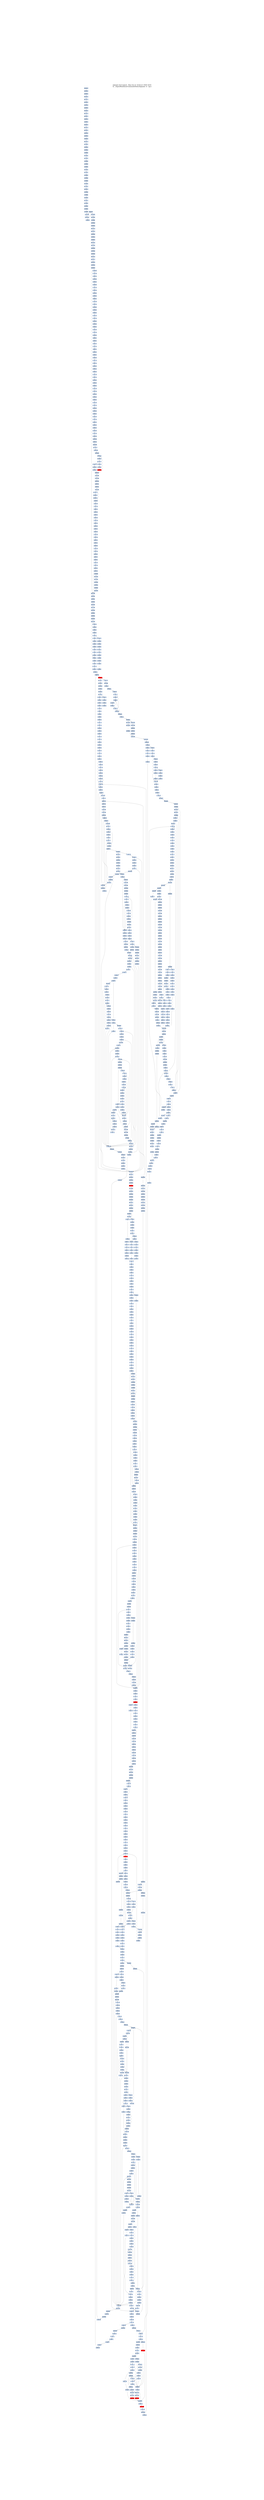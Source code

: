 digraph G {
node[shape=rectangle,style=filled,fillcolor=lightsteelblue,color=lightsteelblue]
bgcolor="transparent"
graph [label="Jakstab v0.8.4-devel   Mon Oct 21 16:02:21 CEST 2019\n-m ../Input/Real/linuxCommandsStatic/logname -b --cpa i", labelloc=t, fontsize=35, pad=30]
"0x0807afe7"[label="0x0807afe7\n"];
"0x0804bfe6"[label="0x0804bfe6\n"];
"0x0807a7e6"[label="0x0807a7e6\n"];
"0x0804bfe8"[label="0x0804bfe8\n"];
"0x0807a7e4"[label="0x0807a7e4\n"];
"0x0807afe3"[label="0x0807afe3\n"];
"0x0804bfe2"[label="0x0804bfe2\n"];
"0x0807afe1"[label="0x0807afe1\n"];
"0x0804bfed"[label="0x0804bfed\n"];
"0x0807a7f0"[label="0x0807a7f0\n"];
"0x0807aff0"[label="0x0807aff0\n"];
"0x0807afed"[label="0x0807afed\n"];
"0x0807a7ec"[label="0x0807a7ec\n"];
"0x0804bff6"[label="0x0804bff6\n"];
"0x0804bff8"[label="0x0804bff8\n"];
"0x0807a7f4"[label="0x0807a7f4\n"];
"0x0807aff4"[label="0x0807aff4\n"];
"0x0807aff3"[label="0x0807aff3\n"];
"0x0804bff3"[label="0x0804bff3\n"];
"0x0807a7f2"[label="0x0807a7f2\n"];
"0x0807aff2"[label="0x0807aff2\n"];
"0x0807aff1"[label="0x0807aff1\n"];
"0x0804bffd"[label="0x0804bffd\n"];
"0x0807a7fe"[label="0x0807a7fe\n"];
"0x0807a7fa"[label="0x0807a7fa\n"];
"0x0807a808"[label="0x0807a808\n"];
"0x0804c006"[label="0x0804c006\n"];
"0x0807a805"[label="0x0807a805\n"];
"0x0804c008"[label="0x0804c008\n"];
"0x0807a802"[label="0x0807a802\n"];
"0x0804c003"[label="0x0804c003\n"];
"0x0807a810"[label="0x0807a810\n"];
"0x0807a80e"[label="0x0807a80e\n"];
"0x0804c010"[label="0x0804c010\n"];
"0x0804c00a"[label="0x0804c00a\n"];
"0x0807a818"[label="0x0807a818\n"];
"0x0807a816"[label="0x0807a816\n"];
"0x0804c018"[label="0x0804c018\n"];
"0x0809f820"[label="0x0809f820\n"];
"0x0807a820"[label="0x0807a820\n"];
"0x0804c020"[label="0x0804c020\n"];
"0x0809f82a"[label="0x0809f82a\n"];
"0x0807a828"[label="0x0807a828\n"];
"0x0807a825"[label="0x0807a825\n"];
"0x0807a823"[label="0x0807a823\n"];
"0x0804c023"[label="0x0804c023\n"];
"0x0809f82f"[label="0x0809f82f\n"];
"0x0807a82f"[label="0x0807a82f\n"];
"0x0809f821"[label="0x0809f821\n"];
"0x0804c02f"[label="0x0804c02f\n"];
"0x0807a82d"[label="0x0807a82d\n"];
"0x0804c029"[label="0x0804c029\n"];
"0x0809f826"[label="0x0809f826\n"];
"0x0804c035"[label="0x0804c035\n"];
"0x0809f839"[label="0x0809f839\n"];
"0x0807a835"[label="0x0807a835\n"];
"0x0807a833"[label="0x0807a833\n"];
"0x0809f83f"[label="0x0809f83f\n"];
"0x0807a831"[label="0x0807a831\n"];
"0x0807a840"[label="0x0807a840\n"];
"0x0807a83e"[label="0x0807a83e\n"];
"0x0807a83b"[label="0x0807a83b\n"];
"0x0809f835"[label="0x0809f835\n"];
"0x0804c03b"[label="0x0804c03b\n"];
"0x0809f837"[label="0x0809f837\n"];
"0x0807a848"[label="0x0807a848\n"];
"0x0804c046"[label="0x0804c046\n"];
"0x0809f849"[label="0x0809f849\n"];
"0x0804c048"[label="0x0804c048\n"];
"0x0804c041"[label="0x0804c041\n"];
"0x0807a844"[label="0x0807a844\n"];
"0x0809f84e"[label="0x0809f84e\n"];
"0x0804c044"[label="0x0804c044\n"];
"0x0809f841"[label="0x0809f841\n"];
"0x0807a84e"[label="0x0807a84e\n"];
"0x0809f844"[label="0x0809f844\n"];
"0x0809f843"[label="0x0809f843\n"];
"0x0804c04a"[label="0x0804c04a\n"];
"0x0807a84a"[label="0x0807a84a\n"];
"0x0809f848"[label="0x0809f848\n"];
"0x0804c04c"[label="0x0804c04c\n"];
"0x0807a857"[label="0x0807a857\n"];
"0x0807a854"[label="0x0807a854\n"];
"0x0804c051"[label="0x0804c051\n"];
"0x0804c054"[label="0x0804c054\n"];
"0x0807a860"[label="0x0807a860\n"];
"0x0804c05d"[label="0x0804c05d\n"];
"0x0807a85d"[label="0x0807a85d\n"];
"0x0804c059"[label="0x0804c059\n"];
"0x0807a859"[label="0x0807a859\n"];
"0x0804c066"[label="0x0804c066\n"];
"0x0807a866"[label="0x0807a866\n"];
"0x080bc070"[label="0x080bc070\n"];
"0x0804c063"[label="0x0804c063\n"];
"0x0807a870"[label="0x0807a870\n"];
"0x0804c069"[label="0x0804c069\n"];
"0x0807a86c"[label="0x0807a86c\n"];
"0x0807a86b"[label="0x0807a86b\n"];
"0x0804c06b"[label="0x0804c06b\n"];
"0x0804c075"[label="0x0804c075\n"];
"0x080bc07b"[label="0x080bc07b\n"];
"0x0807a877"[label="0x0807a877\n"];
"0x0804c077"[label="0x0804c077\n"];
"0x0807a875"[label="0x0807a875\n"];
"0x080bc07f"[label="0x080bc07f\n"];
"0x0804c072"[label="0x0804c072\n"];
"0x0807a873"[label="0x0807a873\n"];
"0x080bc074"[label="0x080bc074\n"];
"0x080bc073"[label="0x080bc073\n"];
"0x0807a87e"[label="0x0807a87e\n"];
"0x080bc072"[label="0x080bc072\n"];
"0x080bc071"[label="0x080bc071\n"];
"0x080bc077"[label="0x080bc077\n"];
"0x0807a87b"[label="0x0807a87b\n"];
"0x0804c07b"[label="0x0804c07b\n"];
"0x0807a879"[label="0x0807a879\n"];
"0x0807a888"[label="0x0807a888\n"];
"0x080bc08b"[label="0x080bc08b\n"];
"0x0807a886"[label="0x0807a886\n"];
"0x0804c088"[label="0x0804c088\n"];
"0x080bc089"[label="0x080bc089\n"];
"0x0807a884"[label="0x0807a884\n"];
"0x0804c081"[label="0x0804c081\n"];
"0x080bc08d"[label="0x080bc08d\n"];
"0x0807a881"[label="0x0807a881\n"];
"0x080bc083"[label="0x080bc083\n"];
"0x0804c090"[label="0x0804c090\n"];
"0x0807a88b"[label="0x0807a88b\n"];
"0x080bc087"[label="0x080bc087\n"];
"0x0804c08c"[label="0x0804c08c\n"];
"0x0807a897"[label="0x0807a897\n"];
"0x0804c096"[label="0x0804c096\n"];
"0x080bc099"[label="0x080bc099\n"];
"0x0807a895"[label="0x0807a895\n"];
"0x0804c098"[label="0x0804c098\n"];
"0x080bc0a0"[label="0x080bc0a0\n"];
"0x080bc09e"[label="0x080bc09e\n"];
"0x0807a891"[label="0x0807a891\n"];
"0x080bc093"[label="0x080bc093\n"];
"0x0804c09f"[label="0x0804c09f\n"];
"0x0807a89d"[label="0x0807a89d\n"];
"0x080bc097"[label="0x080bc097\n"];
"0x0807a89b"[label="0x0807a89b\n"];
"0x0804c09b"[label="0x0804c09b\n"];
"0x080bc095"[label="0x080bc095\n"];
"0x0804c0a5"[label="0x0804c0a5\n"];
"0x080bc0ac"[label="0x080bc0ac\n"];
"0x080bc0aa"[label="0x080bc0aa\n"];
"0x0807a8a5"[label="0x0807a8a5\n"];
"0x0804c0a1"[label="0x0804c0a1\n"];
"0x080bc0b0"[label="0x080bc0b0\n"];
"0x080bc0ae"[label="0x080bc0ae\n"];
"0x0807a8a1"[label="0x0807a8a1\n"];
"0x0804c0a4"[label="0x0804c0a4\n"];
"0x080bc0a4"[label="0x080bc0a4\n"];
"0x0807a8b0"[label="0x0807a8b0\n"];
"0x080bc0a2"[label="0x080bc0a2\n"];
"0x0804f0b0"[label="0x0804f0b0\n"];
"0x0804c0b0"[label="0x0804c0b0\n"];
"0x080bc0a8"[label="0x080bc0a8\n"];
"0x0807a8ac"[label="0x0807a8ac\n"];
"0x0807a8ab"[label="0x0807a8ab\n"];
"0x0804c0ab"[label="0x0804c0ab\n"];
"0x080bc0a6"[label="0x080bc0a6\n"];
"0x0804c0ac"[label="0x0804c0ac\n"];
"0x0807a8b8"[label="0x0807a8b8\n"];
"0x080bc0bb"[label="0x080bc0bb\n"];
"0x080bc0ba"[label="0x080bc0ba\n"];
"0x0807a8b5"[label="0x0807a8b5\n"];
"0x080bc0b9"[label="0x080bc0b9\n"];
"0x080bc0c0"[label="0x080bc0c0\n"];
"0x0804c0b1"[label="0x0804c0b1\n"];
"0x0804f0b1"[label="0x0804f0b1\n"];
"0x0807a8b3"[label="0x0807a8b3\n"];
"0x0804c0b3"[label="0x0804c0b3\n"];
"0x080bc0b4"[label="0x080bc0b4\n"];
"0x0807a8c0"[label="0x0807a8c0\n"];
"0x080bc0b2"[label="0x080bc0b2\n"];
"0x080bc0b8"[label="0x080bc0b8\n"];
"0x0807a8bc"[label="0x0807a8bc\n"];
"0x080bc0b7"[label="0x080bc0b7\n"];
"0x0807a8ba"[label="0x0807a8ba\n"];
"0x0807a8c7"[label="0x0807a8c7\n"];
"0x080bc0ca"[label="0x080bc0ca\n"];
"0x0807a8c4"[label="0x0807a8c4\n"];
"0x080bc0d0"[label="0x080bc0d0\n"];
"0x080bc0c4"[label="0x080bc0c4\n"];
"0x0807a8cf"[label="0x0807a8cf\n"];
"0x080bc0c2"[label="0x080bc0c2\n"];
"0x0807a8cd"[label="0x0807a8cd\n"];
"0x0807a8cb"[label="0x0807a8cb\n"];
"0x080bc0c7"[label="0x080bc0c7\n"];
"0x0807a8c9"[label="0x0807a8c9\n"];
"0x080bc0db"[label="0x080bc0db\n"];
"0x0807a8d7"[label="0x0807a8d7\n"];
"0x080bc0d9"[label="0x080bc0d9\n"];
"0x0807a8d5"[label="0x0807a8d5\n"];
"0x0807a8d3"[label="0x0807a8d3\n"];
"0x080bc0df"[label="0x080bc0df\n"];
"0x0807a8d1"[label="0x0807a8d1\n"];
"0x0807a8e0"[label="0x0807a8e0\n"];
"0x080bc0d2"[label="0x080bc0d2\n"];
"0x080bc0d7"[label="0x080bc0d7\n"];
"0x0807a8e8"[label="0x0807a8e8\n"];
"0x080bc0eb"[label="0x080bc0eb\n"];
"0x0807a8e6"[label="0x0807a8e6\n"];
"0x080bc0e9"[label="0x080bc0e9\n"];
"0x0807a8e4"[label="0x0807a8e4\n"];
"0x0807a8e2"[label="0x0807a8e2\n"];
"0x080bc0ed"[label="0x080bc0ed\n"];
"0x080bc0e3"[label="0x080bc0e3\n"];
"0x0807a8ee"[label="0x0807a8ee\n"];
"0x080bc0e1"[label="0x080bc0e1\n"];
"0x0807a8eb"[label="0x0807a8eb\n"];
"0x080bc0e5"[label="0x080bc0e5\n"];
"0x0807a8f8"[label="0x0807a8f8\n"];
"0x080bc0fb"[label="0x080bc0fb\n"];
"0x0807a8f6"[label="0x0807a8f6\n"];
"0x080bc0f9"[label="0x080bc0f9\n"];
"0x0807a8f4"[label="0x0807a8f4\n"];
"0x080bc0ff"[label="0x080bc0ff\n"];
"0x0807a8f1"[label="0x0807a8f1\n"];
"0x0807a900"[label="0x0807a900\n"];
"0x080bc0f3"[label="0x080bc0f3\n"];
"0x080bc0f1"[label="0x080bc0f1\n"];
"0x0807a8fc"[label="0x0807a8fc\n"];
"0x080bc0f7"[label="0x080bc0f7\n"];
"0x0807a8fa"[label="0x0807a8fa\n"];
"0x080bc0f5"[label="0x080bc0f5\n"];
"0x080bc10b"[label="0x080bc10b\n"];
"0x0807a906"[label="0x0807a906\n"];
"0x080bc109"[label="0x080bc109\n"];
"0x0807a903"[label="0x0807a903\n"];
"0x080bc10f"[label="0x080bc10f\n"];
"0x0807a90f"[label="0x0807a90f\n"];
"0x080bc103"[label="0x080bc103\n"];
"0x080bc101"[label="0x080bc101\n"];
"0x0807a90b"[label="0x0807a90b\n"];
"0x080bc107"[label="0x080bc107\n"];
"0x0807a909"[label="0x0807a909\n"];
"0x080bc105"[label="0x080bc105\n"];
"0x080bc11b"[label="0x080bc11b\n"];
"0x0807a917"[label="0x0807a917\n"];
"0x080bc119"[label="0x080bc119\n"];
"0x0807a913"[label="0x0807a913\n"];
"0x080bc11f"[label="0x080bc11f\n"];
"0x080bc11d"[label="0x080bc11d\n"];
"0x0807a91f"[label="0x0807a91f\n"];
"0x080bc113"[label="0x080bc113\n"];
"0x080bc111"[label="0x080bc111\n"];
"0x080bc117"[label="0x080bc117\n"];
"0x0807a919"[label="0x0807a919\n"];
"0x080bc12c"[label="0x080bc12c\n"];
"0x080bc12a"[label="0x080bc12a\n"];
"0x0807a926"[label="0x0807a926\n",fillcolor="red"];
"0x0807a925"[label="0x0807a925\n"];
"0x0807a924"[label="0x0807a924\n"];
"0x0807a923"[label="0x0807a923\n"];
"0x0807a922"[label="0x0807a922\n"];
"0x080bc12e"[label="0x080bc12e\n"];
"0x0807a930"[label="0x0807a930\n"];
"0x080bc123"[label="0x080bc123\n"];
"0x080bc121"[label="0x080bc121\n"];
"0x080bc127"[label="0x080bc127\n"];
"0x080bc125"[label="0x080bc125\n"];
"0x0807a938"[label="0x0807a938\n"];
"0x0807a936"[label="0x0807a936\n"];
"0x0807a934"[label="0x0807a934\n"];
"0x080bc140"[label="0x080bc140\n"];
"0x080bc134"[label="0x080bc134\n"];
"0x0807c940"[label="0x0807c940\n"];
"0x0807a93f"[label="0x0807a93f\n"];
"0x080bc133"[label="0x080bc133\n"];
"0x080bc132"[label="0x080bc132\n"];
"0x0807a93d"[label="0x0807a93d\n"];
"0x080bc131"[label="0x080bc131\n"];
"0x0807a93b"[label="0x0807a93b\n"];
"0x080bc135"[label="0x080bc135\n"];
"0x312d302e"[label="0x312d302e\n"];
"0x080bc14c"[label="0x080bc14c\n"];
"0x080bc14b"[label="0x080bc14b\n"];
"0x0807a947"[label="0x0807a947\n"];
"0x080bc14a"[label="0x080bc14a\n"];
"0x080bc149"[label="0x080bc149\n"];
"0x0807a944"[label="0x0807a944\n"];
"0x080bc150"[label="0x080bc150\n"];
"0x0807a942"[label="0x0807a942\n"];
"0x080bc14d"[label="0x080bc14d\n"];
"0x080bc144"[label="0x080bc144\n"];
"0x0807a94f"[label="0x0807a94f\n"];
"0x080bc142"[label="0x080bc142\n"];
"0x0807a94b"[label="0x0807a94b\n"];
"0x080bc146"[label="0x080bc146\n"];
"0x080bc15a"[label="0x080bc15a\n"];
"0x0807a956"[label="0x0807a956\n"];
"0x080bc160"[label="0x080bc160\n"];
"0x080bc15f"[label="0x080bc15f\n"];
"0x080bc15e"[label="0x080bc15e\n"];
"0x080bc15d"[label="0x080bc15d\n"];
"0x080bc154"[label="0x080bc154\n"];
"0x0807a95f"[label="0x0807a95f\n"];
"0x080bc152"[label="0x080bc152\n"];
"0x080bc158"[label="0x080bc158\n"];
"0x0807a95b"[label="0x0807a95b\n"];
"0x080bc156"[label="0x080bc156\n"];
"0x080bc16c"[label="0x080bc16c\n"];
"0x080bc16a"[label="0x080bc16a\n"];
"0x080bc170"[label="0x080bc170\n"];
"0x0807a963"[label="0x0807a963\n"];
"0x080bc16e"[label="0x080bc16e\n"];
"0x0807a970"[label="0x0807a970\n"];
"0x080bc161"[label="0x080bc161\n"];
"0x080bc168"[label="0x080bc168\n"];
"0x0807a976"[label="0x0807a976\n"];
"0x0807a974"[label="0x0807a974\n"];
"0x080bc180"[label="0x080bc180\n"];
"0x0807a972"[label="0x0807a972\n"];
"0x0807a97e"[label="0x0807a97e\n"];
"0x080bc172"[label="0x080bc172\n"];
"0x0807a97c"[label="0x0807a97c\n"];
"0x080bc177"[label="0x080bc177\n"];
"0x0807a97a"[label="0x0807a97a\n"];
"0x0807a986"[label="0x0807a986\n"];
"0x0807a982"[label="0x0807a982\n"];
"0x080bc184"[label="0x080bc184\n"];
"0x080bc182"[label="0x080bc182\n"];
"0x0807a98c"[label="0x0807a98c\n"];
"0x0804c989"[label="0x0804c989\n"];
"0x0807a989"[label="0x0807a989\n"];
"0x0804c98c"[label="0x0804c98c\n"];
"0x0807a996"[label="0x0807a996\n"];
"0x0807a994"[label="0x0807a994\n"];
"0x0807a992"[label="0x0807a992\n"];
"0x0807a99f"[label="0x0807a99f\n"];
"0x0807a99b"[label="0x0807a99b\n"];
"0x0807a9a7"[label="0x0807a9a7\n"];
"0x0807a9a3"[label="0x0807a9a3\n"];
"0x0807a9ad"[label="0x0807a9ad\n"];
"0x0807a9ab"[label="0x0807a9ab\n"];
"0x0807a9a9"[label="0x0807a9a9\n"];
"0x0807a9b8"[label="0x0807a9b8\n"];
"0x0807a9b6"[label="0x0807a9b6\n"];
"0x0807a9b4"[label="0x0807a9b4\n"];
"0x0807a9b1"[label="0x0807a9b1\n"];
"0x0807a9c0"[label="0x0807a9c0\n"];
"0x0807a9be"[label="0x0807a9be\n"];
"0x0807a9bc"[label="0x0807a9bc\n"];
"0x0807a9ba"[label="0x0807a9ba\n"];
"0x0807a9c8"[label="0x0807a9c8\n"];
"0x0804b1c5"[label="0x0804b1c5\n"];
"0x0804b1c8"[label="0x0804b1c8\n",fillcolor="red"];
"0x0807a9c2"[label="0x0807a9c2\n"];
"0x0807a9d0"[label="0x0807a9d0\n"];
"0x0807a9ce"[label="0x0807a9ce\n"];
"0x0807a9cc"[label="0x0807a9cc\n"];
"0x0807a9ca"[label="0x0807a9ca\n"];
"0x0807a9d6"[label="0x0807a9d6\n"];
"0x0807a9d3"[label="0x0807a9d3\n"];
"0x0807a9e0"[label="0x0807a9e0\n"];
"0x0807a9de"[label="0x0807a9de\n"];
"0x0807a9dc"[label="0x0807a9dc\n"];
"0x0807a9d9"[label="0x0807a9d9\n"];
"0x0807a9e5"[label="0x0807a9e5\n"];
"0x0807a9e3"[label="0x0807a9e3\n"];
"0x0807a9f0"[label="0x0807a9f0\n"];
"0x0807a9ee"[label="0x0807a9ee\n"];
"0x0807a9ea"[label="0x0807a9ea\n"];
"0x0807a9f8"[label="0x0807a9f8\n"];
"0x0807a9f4"[label="0x0807a9f4\n"];
"0x0807a9f2"[label="0x0807a9f2\n"];
"0x0807a9ff"[label="0x0807a9ff\n"];
"0x0807a9fb"[label="0x0807a9fb\n"];
"0x0807aa08"[label="0x0807aa08\n"];
"0x0807aa04"[label="0x0807aa04\n"];
"0x0807aa10"[label="0x0807aa10\n"];
"0x0807b20e"[label="0x0807b20e\n"];
"0x0807aa09"[label="0x0807aa09\n"];
"0x0807b218"[label="0x0807b218\n"];
"0x0807aa16"[label="0x0807aa16\n"];
"0x0807aa13"[label="0x0807aa13\n"];
"0x0807b212"[label="0x0807b212\n"];
"0x0807aa1f"[label="0x0807aa1f\n"];
"0x0807aa1d"[label="0x0807aa1d\n"];
"0x0807aa1b"[label="0x0807aa1b\n"];
"0x0807aa19"[label="0x0807aa19\n"];
"0x0807aa28"[label="0x0807aa28\n"];
"0x0807aa23"[label="0x0807aa23\n"];
"0x0807aa21"[label="0x0807aa21\n"];
"0x0807aa2f"[label="0x0807aa2f\n"];
"0x0807aa2d"[label="0x0807aa2d\n"];
"0x0807aa36"[label="0x0807aa36\n"];
"0x0807aa34"[label="0x0807aa34\n"];
"0x0807aa31"[label="0x0807aa31\n"];
"0x0807aa3e"[label="0x0807aa3e\n"];
"0x0807aa3d"[label="0x0807aa3d\n"];
"0x0807aa3a"[label="0x0807aa3a\n"];
"0x0807aa47"[label="0x0807aa47\n"];
"0x0807aa42"[label="0x0807aa42\n"];
"0x0807ba50"[label="0x0807ba50\n"];
"0x0807aa4e"[label="0x0807aa4e\n"];
"0x0807aa4b"[label="0x0807aa4b\n"];
"0x0807ba57"[label="0x0807ba57\n"];
"0x0807aa53"[label="0x0807aa53\n"];
"0x0807ba52"[label="0x0807ba52\n"];
"0x0807aa51"[label="0x0807aa51\n"];
"0x0807ba51"[label="0x0807ba51\n"];
"0x0807ba60"[label="0x0807ba60\n"];
"0x0807aa5f"[label="0x0807aa5f\n"];
"0x0807ba5d"[label="0x0807ba5d\n"];
"0x0807aa5d"[label="0x0807aa5d\n"];
"0x0807aa59"[label="0x0807aa59\n"];
"0x0807ba68"[label="0x0807ba68\n"];
"0x0807aa68"[label="0x0807aa68\n"];
"0x0807ba66"[label="0x0807ba66\n"];
"0x0807aa62"[label="0x0807aa62\n"];
"0x0807ba70"[label="0x0807ba70\n"];
"0x0807aa70"[label="0x0807aa70\n"];
"0x0807ba6f"[label="0x0807ba6f\n"];
"0x0807ba6c"[label="0x0807ba6c\n"];
"0x0807ba6a"[label="0x0807ba6a\n"];
"0x0807aa69"[label="0x0807aa69\n"];
"0x0807ba78"[label="0x0807ba78\n"];
"0x0807aa78"[label="0x0807aa78\n"];
"0x0807aa75"[label="0x0807aa75\n"];
"0x0807ba71"[label="0x0807ba71\n"];
"0x0807aa80"[label="0x0807aa80\n"];
"0x0807aa7e"[label="0x0807aa7e\n"];
"0x0807aa7b"[label="0x0807aa7b\n"];
"0x0807aa88"[label="0x0807aa88\n"];
"0x0807aa84"[label="0x0807aa84\n"];
"0x0807aa8f"[label="0x0807aa8f\n"];
"0x0807aa8d"[label="0x0807aa8d\n"];
"0x0807aa8a"[label="0x0807aa8a\n"];
"0x0807aa97"[label="0x0807aa97\n"];
"0x0807aa95"[label="0x0807aa95\n"];
"0x0807aa91"[label="0x0807aa91\n"];
"0x0807aa9b"[label="0x0807aa9b\n"];
"0x0807aaa8"[label="0x0807aaa8\n"];
"0x0807aaa5"[label="0x0807aaa5\n"];
"0x0807aaa1"[label="0x0807aaa1\n"];
"0x0807aaaf"[label="0x0807aaaf\n"];
"0x0807aaad"[label="0x0807aaad\n"];
"0x0807aab7"[label="0x0807aab7\n"];
"0x0807aab5"[label="0x0807aab5\n"];
"0x0807aab3"[label="0x0807aab3\n"];
"0x0807aab1"[label="0x0807aab1\n"];
"0x0807aac0"[label="0x0807aac0\n"];
"0x0807aabc"[label="0x0807aabc\n"];
"0x0807aabb"[label="0x0807aabb\n"];
"0x0807aab9"[label="0x0807aab9\n"];
"0x0807aac8"[label="0x0807aac8\n"];
"0x0807aac3"[label="0x0807aac3\n"];
"0x0807aad0"[label="0x0807aad0\n"];
"0x0807aace"[label="0x0807aace\n"];
"0x0807aacc"[label="0x0807aacc\n"];
"0x0807aaca"[label="0x0807aaca\n"];
"0x0807aad8"[label="0x0807aad8\n"];
"0x0807aad4"[label="0x0807aad4\n"];
"0x0807aad2"[label="0x0807aad2\n"];
"0x0807aade"[label="0x0807aade\n"];
"0x0807aadc"[label="0x0807aadc\n"];
"0x0807aae6"[label="0x0807aae6\n"];
"0x0807aae2"[label="0x0807aae2\n"];
"0x0804c2ef"[label="0x0804c2ef\n"];
"0x0807aaeb"[label="0x0807aaeb\n"];
"0x0804c2f5"[label="0x0804c2f5\n"];
"0x0804c2f8"[label="0x0804c2f8\n"];
"0x0807aaf5"[label="0x0807aaf5\n"];
"0x0804c2fe"[label="0x0804c2fe\n"];
"0x0807aaff"[label="0x0807aaff\n"];
"0x0807aafa"[label="0x0807aafa\n"];
"0x0807ab05"[label="0x0807ab05\n"];
"0x0804c301"[label="0x0804c301\n"];
"0x0807ab03"[label="0x0807ab03\n"];
"0x0804c303"[label="0x0804c303\n"];
"0x0807ab01"[label="0x0807ab01\n"];
"0x0807ab0e"[label="0x0807ab0e\n"];
"0x0804c30f"[label="0x0804c30f\n"];
"0x0804c309"[label="0x0804c309\n"];
"0x0807ab0b"[label="0x0807ab0b\n"];
"0x0807ab09"[label="0x0807ab09\n"];
"0x0804c315"[label="0x0804c315\n"];
"0x0807ab16"[label="0x0807ab16\n"];
"0x0807ab12"[label="0x0807ab12\n"];
"0x0804c31d"[label="0x0804c31d\n"];
"0x0807ab1e"[label="0x0807ab1e\n"];
"0x0804c319"[label="0x0804c319\n"];
"0x0807ab1c"[label="0x0807ab1c\n"];
"0x0807ab27"[label="0x0807ab27\n"];
"0x0804c328"[label="0x0804c328\n"];
"0x0804c321"[label="0x0804c321\n"];
"0x0807ab24"[label="0x0807ab24\n"];
"0x0804c324"[label="0x0804c324\n"];
"0x0807ab2f"[label="0x0807ab2f\n"];
"0x0807ab2d"[label="0x0807ab2d\n"];
"0x0804c329"[label="0x0804c329\n"];
"0x0807ab38"[label="0x0807ab38\n"];
"0x0807ab3f"[label="0x0807ab3f\n"];
"0x0807ab3c"[label="0x0807ab3c\n"];
"0x0807ab3a"[label="0x0807ab3a\n"];
"0x0807ab48"[label="0x0807ab48\n"];
"0x0807ab46"[label="0x0807ab46\n"];
"0x0807ab43"[label="0x0807ab43\n"];
"0x0807ab50"[label="0x0807ab50\n"];
"0x0807ab4c"[label="0x0807ab4c\n"];
"0x0807ab56"[label="0x0807ab56\n"];
"0x0807ab54"[label="0x0807ab54\n"];
"0x0807ab60"[label="0x0807ab60\n"];
"0x0807ab59"[label="0x0807ab59\n"];
"0x0807ab67"[label="0x0807ab67\n"];
"0x0807ab65"[label="0x0807ab65\n"];
"0x0807ab62"[label="0x0807ab62\n"];
"0x0807ab70"[label="0x0807ab70\n"];
"0x0807ab6e"[label="0x0807ab6e\n"];
"0x0807ab69"[label="0x0807ab69\n"];
"0x0807ab78"[label="0x0807ab78\n"];
"0x0807ab76"[label="0x0807ab76\n"];
"0x0807ab74"[label="0x0807ab74\n"];
"0x0807ab72"[label="0x0807ab72\n"];
"0x0807ab80"[label="0x0807ab80\n"];
"0x0807ab88"[label="0x0807ab88\n"];
"0x0807ab86"[label="0x0807ab86\n"];
"0x0807ab84"[label="0x0807ab84\n"];
"0x0807ab82"[label="0x0807ab82\n"];
"0x0807ab8e"[label="0x0807ab8e\n"];
"0x0807ab8b"[label="0x0807ab8b\n"];
"0x0807ab98"[label="0x0807ab98\n"];
"0x0807ab96"[label="0x0807ab96\n"];
"0x0807ab94"[label="0x0807ab94\n"];
"0x0807ab91"[label="0x0807ab91\n"];
"0x0807aba0"[label="0x0807aba0\n"];
"0x0807ab9d"[label="0x0807ab9d\n"];
"0x0807ab9b"[label="0x0807ab9b\n"];
"0x0807aba8"[label="0x0807aba8\n"];
"0x0807aba6"[label="0x0807aba6\n"];
"0x0807aba3"[label="0x0807aba3\n"];
"0x0807abb0"[label="0x0807abb0\n"];
"0x0807abac"[label="0x0807abac\n"];
"0x0807abb4"[label="0x0807abb4\n"];
"0x0804c3b4"[label="0x0804c3b4\n"];
"0x0804c3bd"[label="0x0804c3bd\n"];
"0x0807abbe"[label="0x0807abbe\n"];
"0x0804c3ba"[label="0x0804c3ba\n"];
"0x0807abba"[label="0x0807abba\n"];
"0x0804c3bc"[label="0x0804c3bc\n"];
"0x0807abc6"[label="0x0807abc6\n"];
"0x0804c3c8"[label="0x0804c3c8\n"];
"0x0804c3c3"[label="0x0804c3c3\n"];
"0x0807abc2"[label="0x0807abc2\n"];
"0x0807abd0"[label="0x0807abd0\n"];
"0x0804c3cf"[label="0x0804c3cf\n"];
"0x0804c3d0"[label="0x0804c3d0\n"];
"0x0804c3c9"[label="0x0804c3c9\n"];
"0x0807abcb"[label="0x0807abcb\n"];
"0x0807abd5"[label="0x0807abd5\n"];
"0x0807abd3"[label="0x0807abd3\n"];
"0x0807abdf"[label="0x0807abdf\n"];
"0x0807abdd"[label="0x0807abdd\n"];
"0x0807abdb"[label="0x0807abdb\n"];
"0x0807abd9"[label="0x0807abd9\n"];
"0x0807abe6"[label="0x0807abe6\n"];
"0x080aa3f0"[label="0x080aa3f0\n"];
"0x0807abe2"[label="0x0807abe2\n"];
"0x0807abef"[label="0x0807abef\n"];
"0x0807abed"[label="0x0807abed\n"];
"0x0807abf8"[label="0x0807abf8\n"];
"0x080aa3f9"[label="0x080aa3f9\n"];
"0x0807abf5"[label="0x0807abf5\n"];
"0x080aa3ff"[label="0x080aa3ff\n"];
"0x0807abf1"[label="0x0807abf1\n"];
"0x0807ac00"[label="0x0807ac00\n"];
"0x080aa3f3"[label="0x080aa3f3\n"];
"0x080aa3f4"[label="0x080aa3f4\n"];
"0x0807abfe"[label="0x0807abfe\n"];
"0x080aa3f1"[label="0x080aa3f1\n"];
"0x080aa3f2"[label="0x080aa3f2\n"];
"0x0807abfa"[label="0x0807abfa\n"];
"0x080aa40c"[label="0x080aa40c\n"];
"0x0807ac05"[label="0x0807ac05\n"];
"0x080aa40a"[label="0x080aa40a\n"];
"0x080aa410"[label="0x080aa410\n"];
"0x080aa40e"[label="0x080aa40e\n"];
"0x0807ac0d"[label="0x0807ac0d\n"];
"0x080aa402"[label="0x080aa402\n"];
"0x080aa406"[label="0x080aa406\n"];
"0x0807ac09"[label="0x0807ac09\n"];
"0x080aa41b"[label="0x080aa41b\n"];
"0x0807ac16"[label="0x0807ac16\n"];
"0x080aa419"[label="0x080aa419\n"];
"0x080aa41f"[label="0x080aa41f\n"];
"0x080aa41d"[label="0x080aa41d\n"];
"0x0807ac12"[label="0x0807ac12\n"];
"0x080aa413"[label="0x080aa413\n"];
"0x0807ac1e"[label="0x0807ac1e\n"];
"0x080aa417"[label="0x080aa417\n"];
"0x0807ac1a"[label="0x0807ac1a\n"];
"0x0807ac26"[label="0x0807ac26\n"];
"0x080aa429"[label="0x080aa429\n"];
"0x0807ac22"[label="0x0807ac22\n"];
"0x080aa42e"[label="0x080aa42e\n"];
"0x080aa421"[label="0x080aa421\n"];
"0x0807ac2d"[label="0x0807ac2d\n"];
"0x080aa427"[label="0x080aa427\n"];
"0x0807ac2a"[label="0x0807ac2a\n"];
"0x080aa43a"[label="0x080aa43a\n"];
"0x080aa440"[label="0x080aa440\n"];
"0x080aa43d"[label="0x080aa43d\n"];
"0x0807ac31"[label="0x0807ac31\n"];
"0x0807ac3f"[label="0x0807ac3f\n"];
"0x080aa434"[label="0x080aa434\n"];
"0x080aa431"[label="0x080aa431\n"];
"0x080aa436"[label="0x080aa436\n"];
"0x0807ac47"[label="0x0807ac47\n"];
"0x080aa44c"[label="0x080aa44c\n"];
"0x080aa44a"[label="0x080aa44a\n"];
"0x080aa44e"[label="0x080aa44e\n"];
"0x080aa442"[label="0x080aa442\n"];
"0x0807ac4c"[label="0x0807ac4c\n"];
"0x080aa448"[label="0x080aa448\n"];
"0x080aa446"[label="0x080aa446\n"];
"0x080aa45b"[label="0x080aa45b\n"];
"0x080aa45c"[label="0x080aa45c\n"];
"0x0807ac57"[label="0x0807ac57\n"];
"0x080aa459"[label="0x080aa459\n"];
"0x080aa45f"[label="0x080aa45f\n"];
"0x0807ac53"[label="0x0807ac53\n"];
"0x080aa460"[label="0x080aa460\n"];
"0x0809ec60"[label="0x0809ec60\n"];
"0x080aa45d"[label="0x080aa45d\n"];
"0x0807ac51"[label="0x0807ac51\n"];
"0x080aa45e"[label="0x080aa45e\n"];
"0x080aa454"[label="0x080aa454\n"];
"0x0807ac5f"[label="0x0807ac5f\n"];
"0x080aa452"[label="0x080aa452\n"];
"0x080aa457"[label="0x080aa457\n"];
"0x0807ac5b"[label="0x0807ac5b\n"];
"0x0807ac68"[label="0x0807ac68\n"];
"0x0807ac66"[label="0x0807ac66\n"];
"0x080aa46a"[label="0x080aa46a\n"];
"0x080aa46f"[label="0x080aa46f\n"];
"0x0807ac64"[label="0x0807ac64\n"];
"0x0807ac61"[label="0x0807ac61\n"];
"0x0807ac6e"[label="0x0807ac6e\n"];
"0x080aa462"[label="0x080aa462\n"];
"0x0807ac6b"[label="0x0807ac6b\n"];
"0x0809ec65"[label="0x0809ec65\n"];
"0x0807ac78"[label="0x0807ac78\n"];
"0x080aa47c"[label="0x080aa47c\n"];
"0x0807ac76"[label="0x0807ac76\n"];
"0x080aa47a"[label="0x080aa47a\n"];
"0x0807ac74"[label="0x0807ac74\n"];
"0x080aa480"[label="0x080aa480\n"];
"0x0807ac71"[label="0x0807ac71\n"];
"0x0807ac7f"[label="0x0807ac7f\n"];
"0x0804c47f"[label="0x0804c47f\n"];
"0x080aa478"[label="0x080aa478\n"];
"0x0807ac7b"[label="0x0807ac7b\n"];
"0x0804c47b"[label="0x0804c47b\n"];
"0x080aa475"[label="0x080aa475\n"];
"0x080aa48c"[label="0x080aa48c\n"];
"0x0804c487"[label="0x0804c487\n"];
"0x080aa48a"[label="0x080aa48a\n"];
"0x080aa490"[label="0x080aa490\n"];
"0x0807ac82"[label="0x0807ac82\n"];
"0x0804c483"[label="0x0804c483\n"];
"0x0804c48e"[label="0x0804c48e\n"];
"0x080aa484"[label="0x080aa484\n"];
"0x0804c48f"[label="0x0804c48f\n"];
"0x080aa487"[label="0x080aa487\n"];
"0x0804c48a"[label="0x0804c48a\n"];
"0x0807ac8a"[label="0x0807ac8a\n"];
"0x08052c96"[label="0x08052c96\n"];
"0x0804c497"[label="0x0804c497\n"];
"0x0807ac96"[label="0x0807ac96\n"];
"0x080aa499"[label="0x080aa499\n"];
"0x080aa4a0"[label="0x080aa4a0\n"];
"0x08052c93"[label="0x08052c93\n"];
"0x0807ac91"[label="0x0807ac91\n"];
"0x0804c494"[label="0x0804c494\n"];
"0x0804c49f"[label="0x0804c49f\n"];
"0x0807ac9c"[label="0x0807ac9c\n"];
"0x0804c49a"[label="0x0804c49a\n"];
"0x0807ac9a"[label="0x0807ac9a\n"];
"0x080aa496"[label="0x080aa496\n"];
"0x0804c4a5"[label="0x0804c4a5\n"];
"0x080aa4ac"[label="0x080aa4ac\n"];
"0x080aa4a9"[label="0x080aa4a9\n"];
"0x0804c4a1"[label="0x0804c4a1\n"];
"0x080aa4ad"[label="0x080aa4ad\n"];
"0x0807aca2"[label="0x0807aca2\n"];
"0x0807acb0"[label="0x0807acb0\n"];
"0x080aa4a3"[label="0x080aa4a3\n"];
"0x0804c4ae"[label="0x0804c4ae\n"];
"0x080aa4a7"[label="0x080aa4a7\n"];
"0x0804c4ab"[label="0x0804c4ab\n"];
"0x0807acb8"[label="0x0807acb8\n"];
"0x0804c4b6"[label="0x0804c4b6\n"];
"0x080aa4b9"[label="0x080aa4b9\n"];
"0x0804c4b1"[label="0x0804c4b1\n"];
"0x080aa4bd"[label="0x080aa4bd\n"];
"0x0804c4b3"[label="0x0804c4b3\n"];
"0x0804c4bd"[label="0x0804c4bd\n"];
"0x080aa4b3"[label="0x080aa4b3\n"];
"0x080aa4b1"[label="0x080aa4b1\n"];
"0x0807acbd"[label="0x0807acbd\n"];
"0x0804bcc0"[label="0x0804bcc0\n"];
"0x0804c4b9"[label="0x0804c4b9\n"];
"0x080aa4b7"[label="0x080aa4b7\n"];
"0x080aa4cb"[label="0x080aa4cb\n"];
"0x0804c4c6"[label="0x0804c4c6\n"];
"0x0804c4c8"[label="0x0804c4c8\n"];
"0x080aa4cf"[label="0x080aa4cf\n"];
"0x0804bcc1"[label="0x0804bcc1\n"];
"0x0804bcc2"[label="0x0804bcc2\n"];
"0x0804c4c3"[label="0x0804c4c3\n"];
"0x080aa4cd"[label="0x080aa4cd\n"];
"0x0804bcc3"[label="0x0804bcc3\n"];
"0x0804bcc4"[label="0x0804bcc4\n"];
"0x0807acc1"[label="0x0807acc1\n"];
"0x0804c4cd"[label="0x0804c4cd\n"];
"0x080aa4c3"[label="0x080aa4c3\n"];
"0x0807acd0"[label="0x0807acd0\n"];
"0x080aa4c1"[label="0x080aa4c1\n"];
"0x0804bccf"[label="0x0804bccf\n"];
"0x080aa4c2"[label="0x080aa4c2\n"];
"0x0804bcc9"[label="0x0804bcc9\n"];
"0x080aa4c8"[label="0x080aa4c8\n"];
"0x0804bcd5"[label="0x0804bcd5\n"];
"0x0807acd7"[label="0x0807acd7\n"];
"0x0804c4d7"[label="0x0804c4d7\n"];
"0x0804bcd7"[label="0x0804bcd7\n"];
"0x080aa4da"[label="0x080aa4da\n"];
"0x080aa4df"[label="0x080aa4df\n"];
"0x0807acd3"[label="0x0807acd3\n"];
"0x0807acd2"[label="0x0807acd2\n"];
"0x0804c4d3"[label="0x0804c4d3\n"];
"0x0807acd1"[label="0x0807acd1\n"];
"0x0804c4dd"[label="0x0804c4dd\n"];
"0x080aa4d1"[label="0x080aa4d1\n"];
"0x0804bce0"[label="0x0804bce0\n"];
"0x0804c4da"[label="0x0804c4da\n"];
"0x0804bcda"[label="0x0804bcda\n"];
"0x080aa4d5"[label="0x080aa4d5\n"];
"0x0804bce6"[label="0x0804bce6\n"];
"0x0804bce8"[label="0x0804bce8\n"];
"0x080aa4f0"[label="0x080aa4f0\n"];
"0x0804c4e2"[label="0x0804c4e2\n"];
"0x080aa4e1"[label="0x080aa4e1\n"];
"0x0804bcef"[label="0x0804bcef\n"];
"0x080aa4e7"[label="0x080aa4e7\n"];
"0x0804bcea"[label="0x0804bcea\n"];
"0x080aa4fb"[label="0x080aa4fb\n"];
"0x0804bcf6"[label="0x0804bcf6\n"];
"0x0804bcf1"[label="0x0804bcf1\n"];
"0x080aa500"[label="0x080aa500\n"];
"0x080aa4fd"[label="0x080aa4fd\n"];
"0x0804bcf4"[label="0x0804bcf4\n"];
"0x080aa4f4"[label="0x080aa4f4\n"];
"0x0804bcff"[label="0x0804bcff\n"];
"0x080aa4f2"[label="0x080aa4f2\n"];
"0x0804bcf9"[label="0x0804bcf9\n"];
"0x080aa4f8"[label="0x080aa4f8\n"];
"0x0804bcfc"[label="0x0804bcfc\n"];
"0x0804bd05"[label="0x0804bd05\n"];
"0x080aa50c"[label="0x080aa50c\n"];
"0x080aa50a"[label="0x080aa50a\n"];
"0x0804bd08"[label="0x0804bd08\n"];
"0x080aa510"[label="0x080aa510\n"];
"0x0804bd02"[label="0x0804bd02\n"];
"0x080aa50e"[label="0x080aa50e\n"];
"0x080aa503"[label="0x080aa503\n"];
"0x0804bd0f"[label="0x0804bd0f\n"];
"0x080aa507"[label="0x080aa507\n"];
"0x0804bd0a"[label="0x0804bd0a\n"];
"0x080aa505"[label="0x080aa505\n"];
"0x0804bd0c"[label="0x0804bd0c\n"];
"0x080aa51b"[label="0x080aa51b\n"];
"0x0804bd16"[label="0x0804bd16\n"];
"0x080aa51f"[label="0x080aa51f\n"];
"0x0804bd12"[label="0x0804bd12\n"];
"0x0804bd14"[label="0x0804bd14\n"];
"0x080aa514"[label="0x080aa514\n"];
"0x0804bd1f"[label="0x0804bd1f\n"];
"0x0804b520"[label="0x0804b520\n"];
"0x0804bd19"[label="0x0804bd19\n"];
"0x080aa518"[label="0x080aa518\n"];
"0x080aa52c"[label="0x080aa52c\n"];
"0x0804bd28"[label="0x0804bd28\n"];
"0x0804bd21"[label="0x0804bd21\n"];
"0x0804b523"[label="0x0804b523\n"];
"0x080aa52e"[label="0x080aa52e\n"];
"0x0804bd2d"[label="0x0804bd2d\n"];
"0x0804bd2f"[label="0x0804bd2f\n"];
"0x080aa521"[label="0x080aa521\n"];
"0x080aa527"[label="0x080aa527\n"];
"0x0804bd2a"[label="0x0804bd2a\n"];
"0x080aa539"[label="0x080aa539\n"];
"0x0804bd38"[label="0x0804bd38\n"];
"0x080aa540"[label="0x080aa540\n"];
"0x0804bd32"[label="0x0804bd32\n"];
"0x080aa534"[label="0x080aa534\n"];
"0x0804bd3e"[label="0x0804bd3e\n"];
"0x080aa531"[label="0x080aa531\n"];
"0x0804bd3c"[label="0x0804bd3c\n"];
"0x080aa536"[label="0x080aa536\n"];
"0x080aa54b"[label="0x080aa54b\n"];
"0x0804bd45"[label="0x0804bd45\n"];
"0x0804bd47"[label="0x0804bd47\n"];
"0x080aa550"[label="0x080aa550\n"];
"0x0804bd43"[label="0x0804bd43\n"];
"0x080aa543"[label="0x080aa543\n"];
"0x0807ad50"[label="0x0807ad50\n"];
"0x0804bd4d"[label="0x0804bd4d\n"];
"0x0804bd50"[label="0x0804bd50\n"];
"0x0804bd4a"[label="0x0804bd4a\n"];
"0x080aa548"[label="0x080aa548\n"];
"0x080aa546"[label="0x080aa546\n"];
"0x0804bd56"[label="0x0804bd56\n"];
"0x0807ad54"[label="0x0807ad54\n"];
"0x080aa560"[label="0x080aa560\n"];
"0x0807ad53"[label="0x0807ad53\n"];
"0x0807ad52"[label="0x0807ad52\n"];
"0x0804bd53"[label="0x0804bd53\n"];
"0x0807ad51"[label="0x0807ad51\n"];
"0x080aa553"[label="0x080aa553\n"];
"0x0807ad5f"[label="0x0807ad5f\n"];
"0x080aa558"[label="0x080aa558\n"];
"0x0804bd5c"[label="0x0804bd5c\n"];
"0x0807ad59"[label="0x0807ad59\n"];
"0x0804bd67"[label="0x0804bd67\n"];
"0x0804bd62"[label="0x0804bd62\n"];
"0x0807ad62"[label="0x0807ad62\n"];
"0x0804bd64"[label="0x0804bd64\n"];
"0x080aa56e"[label="0x080aa56e\n"];
"0x080aa564"[label="0x080aa564\n"];
"0x0804bd6f"[label="0x0804bd6f\n"];
"0x0807ad6d"[label="0x0807ad6d\n"];
"0x0804bd69"[label="0x0804bd69\n"];
"0x0807ad69"[label="0x0807ad69\n"];
"0x080aa566"[label="0x080aa566\n"];
"0x0804bd6c"[label="0x0804bd6c\n"];
"0x080aa57b"[label="0x080aa57b\n"];
"0x0804bd75"[label="0x0804bd75\n"];
"0x0807ad77"[label="0x0807ad77\n"];
"0x080aa579"[label="0x080aa579\n"];
"0x0807ad73"[label="0x0807ad73\n"];
"0x080aa57e"[label="0x080aa57e\n"];
"0x080aa573"[label="0x080aa573\n"];
"0x0804bd7f"[label="0x0804bd7f\n"];
"0x0807ad7d"[label="0x0807ad7d\n"];
"0x0804bd79"[label="0x0804bd79\n"];
"0x0807ad7b"[label="0x0807ad7b\n"];
"0x0807ad79"[label="0x0807ad79\n"];
"0x080aa58b"[label="0x080aa58b\n"];
"0x0804bd86"[label="0x0804bd86\n"];
"0x080aa589"[label="0x080aa589\n"];
"0x080aa58a"[label="0x080aa58a\n"];
"0x0804bd88"[label="0x0804bd88\n"];
"0x080aa590"[label="0x080aa590\n"];
"0x0807ad83"[label="0x0807ad83\n"];
"0x0804bd84"[label="0x0804bd84\n"];
"0x080aa583"[label="0x080aa583\n"];
"0x0807ad8f"[label="0x0807ad8f\n"];
"0x080aa581"[label="0x080aa581\n"];
"0x080aa588"[label="0x080aa588\n"];
"0x0804bd8a"[label="0x0804bd8a\n"];
"0x080aa585"[label="0x080aa585\n"];
"0x0804bd8c"[label="0x0804bd8c\n"];
"0x0807ad89"[label="0x0807ad89\n"];
"0x080aa586"[label="0x080aa586\n"];
"0x0804bd95"[label="0x0804bd95\n"];
"0x0807ad97"[label="0x0807ad97\n"];
"0x080aa59c"[label="0x080aa59c\n"];
"0x0804bd97"[label="0x0804bd97\n"];
"0x080aa59a"[label="0x080aa59a\n"];
"0x0807ad95"[label="0x0807ad95\n"];
"0x080aa5a0"[label="0x080aa5a0\n"];
"0x0804bd92"[label="0x0804bd92\n"];
"0x080aa594"[label="0x080aa594\n"];
"0x0804bd9f"[label="0x0804bd9f\n"];
"0x080aa597"[label="0x080aa597\n"];
"0x0807ad9b"[label="0x0807ad9b\n"];
"0x0804bd9c"[label="0x0804bd9c\n"];
"0x0804bda5"[label="0x0804bda5\n"];
"0x080aa5ab"[label="0x080aa5ab\n"];
"0x0804bda7"[label="0x0804bda7\n"];
"0x0807ada5"[label="0x0807ada5\n"];
"0x0804bda2"[label="0x0804bda2\n"];
"0x080aa5b0"[label="0x080aa5b0\n"];
"0x0807ada1"[label="0x0807ada1\n"];
"0x0807adaf"[label="0x0807adaf\n"];
"0x0804bdaf"[label="0x0804bdaf\n"];
"0x0804bda9"[label="0x0804bda9\n"];
"0x0807adab"[label="0x0807adab\n"];
"0x080aa5a8"[label="0x080aa5a8\n"];
"0x0807ada9"[label="0x0807ada9\n"];
"0x0807adb7"[label="0x0807adb7\n"];
"0x0807adb5"[label="0x0807adb5\n"];
"0x0804bdb8"[label="0x0804bdb8\n"];
"0x0804bdb3"[label="0x0804bdb3\n"];
"0x080aa5bd"[label="0x080aa5bd\n"];
"0x0807adbd"[label="0x0807adbd\n"];
"0x080aa5b8"[label="0x080aa5b8\n"];
"0x0807adb9"[label="0x0807adb9\n"];
"0x0804bdbc"[label="0x0804bdbc\n"];
"0x0807adc7"[label="0x0807adc7\n"];
"0x0807adc3"[label="0x0807adc3\n"];
"0x0804bdc4"[label="0x0804bdc4\n"];
"0x0807adcd"[label="0x0807adcd\n"];
"0x0804bdcc"[label="0x0804bdcc\n"];
"0x0807add8"[label="0x0807add8\n"];
"0x0804bdd1"[label="0x0804bdd1\n"];
"0x0807add1"[label="0x0807add1\n"];
"0x0807ade0"[label="0x0807ade0\n"];
"0x0804bdd9"[label="0x0804bdd9\n"];
"0x0807addc"[label="0x0807addc\n"];
"0x0807ade6"[label="0x0807ade6\n"];
"0x0804bde4"[label="0x0804bde4\n"];
"0x0807adeb"[label="0x0807adeb\n"];
"0x0804bdeb"[label="0x0804bdeb\n"];
"0x0804bdf6"[label="0x0804bdf6\n"];
"0x0807adf7"[label="0x0807adf7\n"];
"0x0807adf5"[label="0x0807adf5\n"];
"0x0807adf1"[label="0x0807adf1\n"];
"0x0807adff"[label="0x0807adff\n"];
"0x0804be00"[label="0x0804be00\n"];
"0x0804bdf9"[label="0x0804bdf9\n"];
"0x0807adfb"[label="0x0807adfb\n"];
"0x0804bdfb"[label="0x0804bdfb\n"];
"0x0804be05"[label="0x0804be05\n"];
"0x0807ae07"[label="0x0807ae07\n"];
"0x0804be07"[label="0x0804be07\n"];
"0x0807ae01"[label="0x0807ae01\n"];
"0x08076610"[label="0x08076610\n"];
"0x0804be0f"[label="0x0804be0f\n"];
"0x0804be09"[label="0x0804be09\n"];
"0x0807ae0b"[label="0x0807ae0b\n"];
"0x0804be0c"[label="0x0804be0c\n"];
"0x0807ae15"[label="0x0807ae15\n"];
"0x0804be18"[label="0x0804be18\n"];
"0x08076614"[label="0x08076614\n"];
"0x0804be11"[label="0x0804be11\n"];
"0x08076613"[label="0x08076613\n"];
"0x08076612"[label="0x08076612\n"];
"0x08076611"[label="0x08076611\n"];
"0x0807ae11"[label="0x0807ae11\n"];
"0x0804be14"[label="0x0804be14\n"];
"0x0807661f"[label="0x0807661f\n"];
"0x0804be1f"[label="0x0804be1f\n"];
"0x0807ae1d"[label="0x0807ae1d\n"];
"0x0807ae1b"[label="0x0807ae1b\n"];
"0x0804be1c"[label="0x0804be1c\n"];
"0x08076619"[label="0x08076619\n"];
"0x0807ae19"[label="0x0807ae19\n"];
"0x08076628"[label="0x08076628\n"];
"0x0804be25"[label="0x0804be25\n"];
"0x0807ae27"[label="0x0807ae27\n"];
"0x0804be28"[label="0x0804be28\n"];
"0x0807ae23"[label="0x0807ae23\n"];
"0x08076622"[label="0x08076622\n"];
"0x0807ae30"[label="0x0807ae30\n"];
"0x0804be2e"[label="0x0804be2e\n"];
"0x0807662f"[label="0x0807662f\n"];
"0x0807662c"[label="0x0807662c\n"];
"0x0807ae2b"[label="0x0807ae2b\n"];
"0x0804be2b"[label="0x0804be2b\n"];
"0x0804c635"[label="0x0804c635\n"];
"0x0804be36"[label="0x0804be36\n"];
"0x0804be31"[label="0x0804be31\n"];
"0x0807ae34"[label="0x0807ae34\n"];
"0x0804c632"[label="0x0804c632\n"];
"0x08076633"[label="0x08076633\n"];
"0x08076631"[label="0x08076631\n"];
"0x0804be34"[label="0x0804be34\n"];
"0x08076640"[label="0x08076640\n"];
"0x0807663d"[label="0x0807663d\n"];
"0x0807ae3d"[label="0x0807ae3d\n"];
"0x0804be39"[label="0x0804be39\n"];
"0x0807663b"[label="0x0807663b\n"];
"0x0804be3c"[label="0x0804be3c\n"];
"0x08076639"[label="0x08076639\n"];
"0x0807ae39"[label="0x0807ae39\n"];
"0x0807ae48"[label="0x0807ae48\n"];
"0x08076647"[label="0x08076647\n"];
"0x0804be46"[label="0x0804be46\n"];
"0x0804be41"[label="0x0804be41\n"];
"0x0807ae43"[label="0x0807ae43\n"];
"0x08076642"[label="0x08076642\n"];
"0x0804be44"[label="0x0804be44\n"];
"0x0807664e"[label="0x0807664e\n"];
"0x0804be50"[label="0x0804be50\n"];
"0x0807ae4d"[label="0x0807ae4d\n"];
"0x0807664c"[label="0x0807664c\n"];
"0x0804be49"[label="0x0804be49\n"];
"0x0807664a"[label="0x0807664a\n"];
"0x08076658"[label="0x08076658\n"];
"0x0804be55"[label="0x0804be55\n"];
"0x0807ae57"[label="0x0807ae57\n"];
"0x08076656"[label="0x08076656\n"];
"0x08076654"[label="0x08076654\n"];
"0x0804be52"[label="0x0804be52\n"];
"0x0807ae52"[label="0x0807ae52\n"];
"0x08076651"[label="0x08076651\n"];
"0x0804be5d"[label="0x0804be5d\n"];
"0x0807665f"[label="0x0807665f\n"];
"0x0804be60"[label="0x0804be60\n"];
"0x0807ae5d"[label="0x0807ae5d\n"];
"0x0807665c"[label="0x0807665c\n"];
"0x0804be59"[label="0x0804be59\n"];
"0x0807665a"[label="0x0807665a\n"];
"0x0807ae59"[label="0x0807ae59\n"];
"0x0807ae67"[label="0x0807ae67\n"];
"0x08048e61"[label="0x08048e61\n"];
"0x0804be62"[label="0x0804be62\n"];
"0x08076663"[label="0x08076663\n"];
"0x0807ae62"[label="0x0807ae62\n"];
"0x08048e64"[label="0x08048e64\n"];
"0x08076661"[label="0x08076661\n"];
"0x08076670"[label="0x08076670\n"];
"0x0804be70"[label="0x0804be70\n"];
"0x0807ae6c"[label="0x0807ae6c\n"];
"0x0804be69"[label="0x0804be69\n"];
"0x08076669"[label="0x08076669\n"];
"0x08076678"[label="0x08076678\n"];
"0x0804be76"[label="0x0804be76\n"];
"0x08076675"[label="0x08076675\n"];
"0x0807ae75"[label="0x0807ae75\n"];
"0x0804be74"[label="0x0804be74\n"];
"0x0807ae71"[label="0x0807ae71\n"];
"0x0807ae80"[label="0x0807ae80\n"];
"0x08076680"[label="0x08076680\n"];
"0x0804be7d"[label="0x0804be7d\n"];
"0x0807667e"[label="0x0807667e\n"];
"0x0807667d"[label="0x0807667d\n"];
"0x0804be80"[label="0x0804be80\n"];
"0x0807667c"[label="0x0807667c\n"];
"0x0807667b"[label="0x0807667b\n"];
"0x0807ae7b"[label="0x0807ae7b\n"];
"0x0807667a"[label="0x0807667a\n"];
"0x0804be86"[label="0x0804be86\n"];
"0x08076686"[label="0x08076686\n"];
"0x0807ae85"[label="0x0807ae85\n"];
"0x08076685"[label="0x08076685\n"];
"0x08076683"[label="0x08076683\n"];
"0x0804be83"[label="0x0804be83\n"];
"0x08076690"[label="0x08076690\n"];
"0x0804be8d"[label="0x0804be8d\n"];
"0x0804be8e"[label="0x0804be8e\n"];
"0x0807ae8f"[label="0x0807ae8f\n"];
"0x0807668e"[label="0x0807668e\n"];
"0x0804be8f"[label="0x0804be8f\n"];
"0x0804be90"[label="0x0804be90\n",fillcolor="red"];
"0x0807668b"[label="0x0807668b\n"];
"0x0807ae8b"[label="0x0807ae8b\n"];
"0x0807ae89"[label="0x0807ae89\n"];
"0x0804be8c"[label="0x0804be8c\n"];
"0x08076698"[label="0x08076698\n"];
"0x08076697"[label="0x08076697\n"];
"0x0807ae97"[label="0x0807ae97\n"];
"0x0804be97"[label="0x0804be97\n"];
"0x0807ae95"[label="0x0807ae95\n"];
"0x08076695"[label="0x08076695\n"];
"0x0804be91"[label="0x0804be91\n"];
"0x08076692"[label="0x08076692\n"];
"0x0804be94"[label="0x0804be94\n"];
"0x0807ae91"[label="0x0807ae91\n"];
"0x0807aea0"[label="0x0807aea0\n"];
"0x080766a0"[label="0x080766a0\n"];
"0x0804be9f"[label="0x0804be9f\n"];
"0x0804be9a"[label="0x0804be9a\n"];
"0x0807669b"[label="0x0807669b\n"];
"0x0807669a"[label="0x0807669a\n"];
"0x0804be9c"[label="0x0804be9c\n"];
"0x0807ae99"[label="0x0807ae99\n"];
"0x08076699"[label="0x08076699\n"];
"0x0807aea8"[label="0x0807aea8\n"];
"0x0807aea6"[label="0x0807aea6\n"];
"0x080766a6"[label="0x080766a6\n"];
"0x0804bea8"[label="0x0804bea8\n"];
"0x0804bea1"[label="0x0804bea1\n"];
"0x080766a4"[label="0x080766a4\n"];
"0x0807aea3"[label="0x0807aea3\n"];
"0x0804bea3"[label="0x0804bea3\n"];
"0x080766a2"[label="0x080766a2\n"];
"0x0807aeaf"[label="0x0807aeaf\n"];
"0x0804beae"[label="0x0804beae\n"];
"0x080766a9"[label="0x080766a9\n"];
"0x0804beb3"[label="0x0804beb3\n"];
"0x0807aeb1"[label="0x0807aeb1\n",fillcolor="red"];
"0x0807a6c0"[label="0x0807a6c0\n"];
"0x0804bebe"[label="0x0804bebe\n"];
"0x0804bec0"[label="0x0804bec0\n"];
"0x0804beb9"[label="0x0804beb9\n"];
"0x0804bebb"[label="0x0804bebb\n"];
"0x0807a6c8"[label="0x0807a6c8\n"];
"0x0804bec7"[label="0x0804bec7\n"];
"0x0807a6c6"[label="0x0807a6c6\n"];
"0x0807a6c3"[label="0x0807a6c3\n"];
"0x0804bec3"[label="0x0804bec3\n"];
"0x0807a6ce"[label="0x0807a6ce\n"];
"0x0807a6cc"[label="0x0807a6cc\n"];
"0x0804beca"[label="0x0804beca\n"];
"0x0807a6cb"[label="0x0807a6cb\n"];
"0x0804becc"[label="0x0804becc\n"];
"0x0804bed5"[label="0x0804bed5\n"];
"0x0807a6d8"[label="0x0807a6d8\n"];
"0x0804bed8"[label="0x0804bed8\n"];
"0x0807a6d5"[label="0x0807a6d5\n"];
"0x0807a6d3"[label="0x0807a6d3\n"];
"0x0804bed2"[label="0x0804bed2\n"];
"0x0807a6d1"[label="0x0807a6d1\n"];
"0x0807aee0"[label="0x0807aee0\n"];
"0x0807a6df"[label="0x0807a6df\n"];
"0x0807aede"[label="0x0807aede\n"];
"0x0804bedf"[label="0x0804bedf\n"];
"0x0807a6dd"[label="0x0807a6dd\n"];
"0x0807aedb"[label="0x0807aedb\n"];
"0x0804beda"[label="0x0804beda\n"];
"0x0807a6da"[label="0x0807a6da\n"];
"0x0807aee8"[label="0x0807aee8\n"];
"0x0807a6e8"[label="0x0807a6e8\n"];
"0x0807aee4"[label="0x0807aee4\n"];
"0x0807a6e2"[label="0x0807a6e2\n"];
"0x0807aee2"[label="0x0807aee2\n"];
"0x0807a6e1"[label="0x0807a6e1\n"];
"0x0804bee4"[label="0x0804bee4\n"];
"0x0804beed"[label="0x0804beed\n"];
"0x0807a6ef"[label="0x0807a6ef\n"];
"0x0807aeed"[label="0x0807aeed\n"];
"0x0807a6ed"[label="0x0807a6ed\n"];
"0x0807a6eb"[label="0x0807a6eb\n"];
"0x0804beea"[label="0x0804beea\n"];
"0x0807a6f7"[label="0x0807a6f7\n"];
"0x0807aef5"[label="0x0807aef5\n"];
"0x0807a6f4"[label="0x0807a6f4\n"];
"0x0807aef3"[label="0x0807aef3\n"];
"0x0804bef3"[label="0x0804bef3\n"];
"0x0807a6f2"[label="0x0807a6f2\n"];
"0x0807aef1"[label="0x0807aef1\n"];
"0x0807a700"[label="0x0807a700\n"];
"0x0807af00"[label="0x0807af00\n"];
"0x0804befe"[label="0x0804befe\n"];
"0x0807a6fe"[label="0x0807a6fe\n"];
"0x0804bef9"[label="0x0804bef9\n"];
"0x0807aefb"[label="0x0807aefb\n"];
"0x0807a6fb"[label="0x0807a6fb\n"];
"0x0807a6f9"[label="0x0807a6f9\n"];
"0x0804befc"[label="0x0804befc\n"];
"0x0807a706"[label="0x0807a706\n"];
"0x0804bf01"[label="0x0804bf01\n"];
"0x0807a703"[label="0x0807a703\n"];
"0x0804bf04"[label="0x0804bf04\n"];
"0x0804bf0d"[label="0x0804bf0d\n"];
"0x0807a710"[label="0x0807a710\n"];
"0x0804bf10"[label="0x0804bf10\n"];
"0x0807af0c"[label="0x0807af0c\n"];
"0x0804bf0a"[label="0x0804bf0a\n"];
"0x0807a70b"[label="0x0807a70b\n",fillcolor="red"];
"0x0807a70a"[label="0x0807a70a\n"];
"0x0807a718"[label="0x0807a718\n"];
"0x0804bf15"[label="0x0804bf15\n"];
"0x0807a713"[label="0x0807a713\n",fillcolor="red"];
"0x0807af11"[label="0x0807af11\n"];
"0x0807a720"[label="0x0807a720\n"];
"0x0804bf1e"[label="0x0804bf1e\n"];
"0x0807a71f"[label="0x0807a71f\n"];
"0x0807af1d"[label="0x0807af1d\n"];
"0x0807a71d"[label="0x0807a71d\n"];
"0x0807a71a"[label="0x0807a71a\n"];
"0x0804bf1c"[label="0x0804bf1c\n"];
"0x0804bf21"[label="0x0804bf21\n"];
"0x0807af22"[label="0x0807af22\n"];
"0x0807a730"[label="0x0807a730\n"];
"0x0807af2e"[label="0x0807af2e\n"];
"0x0804bf30"[label="0x0804bf30\n"];
"0x0804bf35"[label="0x0804bf35\n"];
"0x0807a736"[label="0x0807a736\n"];
"0x0807af33"[label="0x0807af33\n"];
"0x0807a733"[label="0x0807a733\n"];
"0x0807a731"[label="0x0807a731\n"];
"0x0804bf3d"[label="0x0804bf3d\n"];
"0x0807a740"[label="0x0807a740\n"];
"0x0807af3f"[label="0x0807af3f\n"];
"0x0804bf40"[label="0x0804bf40\n"];
"0x0807a73c"[label="0x0807a73c\n"];
"0x0804bf3a"[label="0x0804bf3a\n"];
"0x0807a73a"[label="0x0807a73a\n"];
"0x0804bf3b"[label="0x0804bf3b\n"];
"0x0804bf3c"[label="0x0804bf3c\n"];
"0x0804bf46"[label="0x0804bf46\n"];
"0x0807a747"[label="0x0807a747\n"];
"0x0807af44"[label="0x0807af44\n"];
"0x0807a742"[label="0x0807a742\n"];
"0x0807a750"[label="0x0807a750\n"];
"0x0804bf4e"[label="0x0804bf4e\n"];
"0x0807a74b"[label="0x0807a74b\n",fillcolor="red"];
"0x0804bf4a"[label="0x0804bf4a\n"];
"0x0807a74a"[label="0x0807a74a\n"];
"0x0804bf4c"[label="0x0804bf4c\n"];
"0x0807a756"[label="0x0807a756\n"];
"0x0807a755"[label="0x0807a755\n"];
"0x0807af54"[label="0x0807af54\n"];
"0x0807a753"[label="0x0807a753\n"];
"0x0804bf5d"[label="0x0804bf5d\n"];
"0x0807a75f"[label="0x0807a75f\n"];
"0x08048760"[label="0x08048760\n"];
"0x0804bf59"[label="0x0804bf59\n"];
"0x0807a75b"[label="0x0807a75b\n"];
"0x0807af59"[label="0x0807af59\n"];
"0x08048765"[label="0x08048765\n"];
"0x0807a766"[label="0x0807a766\n"];
"0x08048768"[label="0x08048768\n"];
"0x0804bf68"[label="0x0804bf68\n"];
"0x0807a763"[label="0x0807a763\n"];
"0x08048762"[label="0x08048762\n"];
"0x08048763"[label="0x08048763\n"];
"0x0804bf63"[label="0x0804bf63\n"];
"0x0807af6e"[label="0x0807af6e\n"];
"0x0804bf6f"[label="0x0804bf6f\n"];
"0x08048770"[label="0x08048770\n"];
"0x0807a76c"[label="0x0807a76c\n"];
"0x08048769"[label="0x08048769\n"];
"0x0804876a"[label="0x0804876a\n"];
"0x0807a76a"[label="0x0807a76a\n"];
"0x0804876b"[label="0x0804876b\n"];
"0x0807af69"[label="0x0807af69\n"];
"0x0804bf76"[label="0x0804bf76\n"];
"0x08048776"[label="0x08048776\n"];
"0x0807a775"[label="0x0807a775\n",fillcolor="red"];
"0x0807a774"[label="0x0807a774\n"];
"0x0807a771"[label="0x0807a771\n"];
"0x0804877d"[label="0x0804877d\n"];
"0x0807af7c"[label="0x0807af7c\n"];
"0x0804877c"[label="0x0804877c\n"];
"0x0804bf7c"[label="0x0804bf7c\n"];
"0x08048785"[label="0x08048785\n"];
"0x08048786"[label="0x08048786\n"];
"0x0804bf87"[label="0x0804bf87\n"];
"0x08048783"[label="0x08048783\n"];
"0x0804bf83"[label="0x0804bf83\n"];
"0x08048784"[label="0x08048784\n"];
"0x0807af81"[label="0x0807af81\n"];
"0x0804878d"[label="0x0804878d\n"];
"0x0804bf8f"[label="0x0804bf8f\n"];
"0x0807af8d"[label="0x0807af8d\n"];
"0x0804bf89"[label="0x0804bf89\n"];
"0x0804878c"[label="0x0804878c\n"];
"0x08048796"[label="0x08048796\n"];
"0x0804bf97"[label="0x0804bf97\n"];
"0x0804bf91"[label="0x0804bf91\n"];
"0x08048793"[label="0x08048793\n"];
"0x0807af92"[label="0x0807af92\n"];
"0x0804bf94"[label="0x0804bf94\n"];
"0x0807a7a0"[label="0x0807a7a0\n"];
"0x0804bf9e"[label="0x0804bf9e\n"];
"0x0804bf9f"[label="0x0804bf9f\n"];
"0x0807af9e"[label="0x0807af9e\n"];
"0x080487a0"[label="0x080487a0\n"];
"0x0804bf99"[label="0x0804bf99\n"];
"0x0804bf9b"[label="0x0804bf9b\n"];
"0x0807a7a7"[label="0x0807a7a7\n"];
"0x0804bfa7"[label="0x0804bfa7\n"];
"0x0807afa3"[label="0x0807afa3\n"];
"0x0807a7a2"[label="0x0807a7a2\n"];
"0x0807a7a1"[label="0x0807a7a1\n"];
"0x0804bfa4"[label="0x0804bfa4\n"];
"0x0807afaf"[label="0x0807afaf\n"];
"0x0807a7af"[label="0x0807a7af\n"];
"0x0807a7ae"[label="0x0807a7ae\n"];
"0x080487b0"[label="0x080487b0\n"];
"0x0807a7ad"[label="0x0807a7ad\n"];
"0x0804bfab"[label="0x0804bfab\n"];
"0x0807a7b8"[label="0x0807a7b8\n"];
"0x0804bfb6"[label="0x0804bfb6\n"];
"0x0807afb4"[label="0x0807afb4\n"];
"0x0804bfb1"[label="0x0804bfb1\n"];
"0x0807a7b2"[label="0x0807a7b2\n"];
"0x080487b3"[label="0x080487b3\n",fillcolor="red"];
"0x0804bfb4"[label="0x0804bfb4\n"];
"0x0807afc0"[label="0x0807afc0\n"];
"0x0804bfbe"[label="0x0804bfbe\n"];
"0x0807a7be"[label="0x0807a7be\n"];
"0x0804bfc0"[label="0x0804bfc0\n"];
"0x0807a7bc"[label="0x0807a7bc\n"];
"0x0804bfbc"[label="0x0804bfbc\n"];
"0x0804bfc5"[label="0x0804bfc5\n"];
"0x0807a7c6"[label="0x0807a7c6\n"];
"0x0807afc5"[label="0x0807afc5\n"];
"0x0807a7c4"[label="0x0807a7c4\n"];
"0x0807a7c2"[label="0x0807a7c2\n"];
"0x0804bfce"[label="0x0804bfce\n"];
"0x0804bfd0"[label="0x0804bfd0\n"];
"0x0807a7cb"[label="0x0807a7cb\n"];
"0x0804bfcb"[label="0x0804bfcb\n"];
"0x0804bfd6"[label="0x0804bfd6\n"];
"0x0807afd6"[label="0x0807afd6\n"];
"0x0807a7d5"[label="0x0807a7d5\n"];
"0x0807afd4"[label="0x0807afd4\n"];
"0x0807a7d3"[label="0x0807a7d3\n"];
"0x0807afd1"[label="0x0807afd1\n"];
"0x0807a7d1"[label="0x0807a7d1\n"];
"0x0804bfd4"[label="0x0804bfd4\n"];
"0x0807a7e0"[label="0x0807a7e0\n"];
"0x0807afde"[label="0x0807afde\n"];
"0x0804bfe0"[label="0x0804bfe0\n"];
"0x0807afdc"[label="0x0807afdc\n"];
"0x0804bfda"[label="0x0804bfda\n"];
"0x0807a7da"[label="0x0807a7da\n"];
"0x0807afda"[label="0x0807afda\n"];
"0x0804be31" -> "0x0804be34" [color="#000000"];
"0x0804bf76" -> "0x0804bf7c" [color="#000000"];
"0x0807a934" -> "0x0807a936" [color="#000000"];
"0x0807aa95" -> "0x0807aad4" [color="#000000"];
"0x0807a8c9" -> "0x0807a8f8" [color="#000000"];
"0x080bc0bb" -> "0x080aa4c8" [color="#000000"];
"0x0807ada9" -> "0x0807adab" [color="#000000"];
"0x0807aaff" -> "0x0807ab01" [color="#000000"];
"0x0807aa88" -> "0x0807aa8a" [color="#000000"];
"0x08076699" -> "0x0807669a" [color="#000000"];
"0x080aa4cb" -> "0x080aa4cd" [color="#000000"];
"0x0807a6dd" -> "0x0807a700" [color="#000000"];
"0x080aa4fd" -> "0x080aa500" [color="#000000"];
"0x0804be90" -> "0x0804c494" [color="#000000"];
"0x0807a7fe" -> "0x0807a802" [color="#000000"];
"0x080aa590" -> "0x080aa594" [color="#000000"];
"0x0807aa59" -> "0x0807aa5d" [color="#000000"];
"0x0804c4c3" -> "0x0804c4c6" [color="#000000"];
"0x0807a8c0" -> "0x0807a8c4" [color="#000000"];
"0x0807ba78" -> "0x0809ec60" [color="#000000"];
"0x0804c632" -> "0x0804c635" [color="#000000"];
"0x0807ab16" -> "0x0807ac00" [color="#000000"];
"0x080bc158" -> "0x080bc15a" [color="#000000"];
"0x08048768" -> "0x08048769" [color="#000000"];
"0x0807ae0b" -> "0x0807ae11" [color="#000000"];
"0x0807a825" -> "0x0807a828" [color="#000000"];
"0x0804bec7" -> "0x0804beca" [color="#000000"];
"0x08048785" -> "0x08048786" [color="#000000"];
"0x0807af9e" -> "0x0807afa3" [color="#000000"];
"0x080bc087" -> "0x080bc089" [color="#000000"];
"0x080aa4b1" -> "0x080aa4b3" [color="#000000"];
"0x0807a870" -> "0x0807a873" [color="#000000"];
"0x0804bd08" -> "0x0804bd0a" [color="#000000"];
"0x0807ae97" -> "0x0807ae99" [color="#000000"];
"0x0804bff3" -> "0x0804bff6" [color="#000000"];
"0x0807a944" -> "0x0807a947" [color="#000000"];
"0x080487a0" -> "0x0804bf68" [color="#000000"];
"0x0804bf68" -> "0x0804bf6f" [color="#000000"];
"0x080aa462" -> "0x080aa46a" [color="#000000"];
"0x080bc131" -> "0x080bc132" [color="#000000"];
"0x0804bffd" -> "0x0804c003" [color="#000000"];
"0x0807a6d3" -> "0x0807a6d5" [color="#000000"];
"0x0807afaf" -> "0x0807afb4" [color="#000000"];
"0x080aa436" -> "0x080aa43a" [color="#000000"];
"0x080aa44e" -> "0x080aa452" [color="#000000"];
"0x0804c0a4" -> "0x0804c0a5" [color="#000000"];
"0x0807a8ee" -> "0x0807a8f1" [color="#000000"];
"0x0807a74b" -> "0x0807a95b" [color="#000000"];
"0x0807ba60" -> "0x0807ba66" [color="#000000"];
"0x0807a947" -> "0x0807a94b" [color="#000000"];
"0x0807ac53" -> "0x0807ac57" [color="#000000"];
"0x0804bf04" -> "0x0804bf0a" [color="#000000"];
"0x0807a97e" -> "0x0807a982" [color="#000000"];
"0x0807abe2" -> "0x0807abe6" [color="#000000"];
"0x080bc0aa" -> "0x080bc0ac" [color="#000000"];
"0x0807aa34" -> "0x0807aa36" [color="#000000"];
"0x080aa40a" -> "0x080aa40c" [color="#000000"];
"0x0807af54" -> "0x0807af59" [color="#000000"];
"0x0807a7ae" -> "0x0807a7af" [color="#000000"];
"0x0807abdb" -> "0x0807abdd" [color="#000000"];
"0x080bc0db" -> "0x080bc0df" [color="#000000"];
"0x0807669b" -> "0x0807aa47" [color="#000000"];
"0x0807a7f2" -> "0x0807a7f4" [color="#000000"];
"0x0809f844" -> "0x08076647" [color="#000000"];
"0x0807ab8b" -> "0x0807ab8e" [color="#000000"];
"0x0807ac68" -> "0x0807ac6b" [color="#000000"];
"0x080aa417" -> "0x080aa419" [color="#000000"];
"0x0807a756" -> "0x080aa3f0" [color="#000000"];
"0x0807ab12" -> "0x0807ab16" [color="#000000"];
"0x0807a823" -> "0x0807a825" [color="#000000"];
"0x080766a0" -> "0x080766a2" [color="#000000"];
"0x080bc149" -> "0x080bc14a" [color="#000000"];
"0x0807a89d" -> "0x0807a8a1" [color="#000000"];
"0x0804c309" -> "0x0804c30f" [color="#000000"];
"0x0807ac7b" -> "0x0807ac7f" [color="#000000"];
"0x080aa421" -> "0x080aa427" [color="#000000"];
"0x0807a994" -> "0x0807a996" [color="#000000"];
"0x0807a73c" -> "0x0807a740" [color="#000000"];
"0x0807a972" -> "0x0807a974" [color="#000000"];
"0x0807a8f8" -> "0x0807a8fa" [color="#000000"];
"0x0807af59" -> "0x0807af69" [color="#000000"];
"0x0804be97" -> "0x0804be9a" [color="#000000"];
"0x0807ad59" -> "0x0807ad5f" [color="#000000"];
"0x0807a873" -> "0x0807a875" [color="#000000"];
"0x0807a9a9" -> "0x0807a9ab" [color="#000000"];
"0x0804c303" -> "0x0804c309" [color="#000000"];
"0x0804bf15" -> "0x0804bf1c" [color="#000000"];
"0x0807667c" -> "0x0807667d" [color="#000000"];
"0x080bc08d" -> "0x080bc093" [color="#000000"];
"0x0807adcd" -> "0x0807add1" [color="#000000"];
"0x0807acc1" -> "0x0807aad4" [color="#000000"];
"0x0807a703" -> "0x0807a706" [color="#000000"];
"0x0807adab" -> "0x0807adaf" [color="#000000"];
"0x080aa4c1" -> "0x080aa4c2" [color="#000000"];
"0x0807aa5d" -> "0x0807aa5f" [color="#000000"];
"0x0807a7af" -> "0x0807a7b2" [color="#000000"];
"0x0804c4bd" -> "0x0804c4c3" [color="#000000"];
"0x0807a6f7" -> "0x0807a700" [color="#000000"];
"0x080aa50e" -> "0x080aa510" [color="#000000"];
"0x0807aa3e" -> "0x0807aa42" [color="#000000"];
"0x0807a8a5" -> "0x0807a8ab" [color="#000000"];
"0x0809f84e" -> "0x0807c940" [color="#000000"];
"0x0804bcc0" -> "0x0804bcc1" [color="#000000"];
"0x080aa543" -> "0x080aa546" [color="#000000"];
"0x0807ab74" -> "0x0807ab76" [color="#000000"];
"0x080aa4f8" -> "0x080aa4fb" [color="#000000"];
"0x080aa48a" -> "0x080aa48c" [color="#000000"];
"0x0807ac51" -> "0x0807ac53" [color="#000000"];
"0x0807a6ed" -> "0x0807a6e1" [color="#000000"];
"0x0807a917" -> "0x0807a919" [color="#000000"];
"0x0807ac1e" -> "0x0807ac22" [color="#000000"];
"0x0804bd8a" -> "0x0804bd8c" [color="#000000"];
"0x0807ae5d" -> "0x0807ae62" [color="#000000"];
"0x080bc160" -> "0x080bc161" [color="#000000"];
"0x0807ba6c" -> "0x0807ba6f" [color="#000000"];
"0x0804bedf" -> "0x0804bee4" [color="#000000"];
"0x0807ad79" -> "0x0807ad7b" [color="#000000"];
"0x080aa484" -> "0x080aa487" [color="#000000"];
"0x0804be5d" -> "0x0804be60" [color="#000000"];
"0x0804bd28" -> "0x0804bd2a" [color="#000000"];
"0x0807a913" -> "0x0807a917" [color="#000000"];
"0x080bc0b7" -> "0x080bc0b8" [color="#000000"];
"0x0804bd6f" -> "0x0804bd75" [color="#000000"];
"0x0807abd3" -> "0x0807ab9d" [color="#000000"];
"0x0804c635" -> "0x0804bcc9" [color="#000000"];
"0x080aa546" -> "0x080aa548" [color="#000000"];
"0x080bc09e" -> "0x080bc0a0" [color="#000000"];
"0x0807a83e" -> "0x0807a840" [color="#000000"];
"0x0804bcef" -> "0x0804bcf1" [color="#000000"];
"0x0807af6e" -> "0x0807af7c" [color="#000000"];
"0x0807ba68" -> "0x0807ba6a" [color="#000000"];
"0x0807a753" -> "0x0807a755" [color="#000000"];
"0x0809f82a" -> "0x0804b1c5" [color="#000000"];
"0x0807aa1f" -> "0x0807aa21" [color="#000000"];
"0x080766a2" -> "0x080766a4" [color="#000000"];
"0x08048762" -> "0x08048763" [color="#000000"];
"0x080bc14b" -> "0x080bc14c" [color="#000000"];
"0x0807ab82" -> "0x0807ab9d" [color="#000000"];
"0x0807ae39" -> "0x0807ae3d" [color="#000000"];
"0x0804bee4" -> "0x0804bd75" [color="#000000"];
"0x0807a6c0" -> "0x0807a6c3" [color="#000000"];
"0x0807a93d" -> "0x0807a93f" [color="#000000"];
"0x0809ec60" -> "0x0809ec65" [color="#000000"];
"0x0807a6fb" -> "0x0807a6fe" [color="#000000"];
"0x080aa4e7" -> "0x080aa454" [color="#000000"];
"0x0807ae15" -> "0x0807ae19" [color="#000000"];
"0x0804c3d0" -> "0x0804f0b0" [color="#000000"];
"0x0807a6fe" -> "0x0807a700" [color="#000000"];
"0x080bc073" -> "0x080bc074" [color="#000000"];
"0x0804c06b" -> "0x0804c072" [color="#000000"];
"0x0804beb3" -> "0x0804beb9" [color="#000000"];
"0x0807aba3" -> "0x0807aba6" [color="#000000"];
"0x0807a8c9" -> "0x0807a8cb" [color="#000000"];
"0x0804be60" -> "0x0804be31" [color="#000000"];
"0x0807aa42" -> "0x08076610" [color="#000000"];
"0x080aa44a" -> "0x080aa44c" [color="#000000"];
"0x0807ada5" -> "0x0807ada9" [color="#000000"];
"0x0807a7c4" -> "0x0807a7c6" [color="#000000"];
"0x0807a9ce" -> "0x0807a9d0" [color="#000000"];
"0x080aa45e" -> "0x080aa45f" [color="#000000"];
"0x080bc10b" -> "0x080bc10f" [color="#000000"];
"0x0807c940" -> "0x0804b1c5" [color="#000000"];
"0x0804bec0" -> "0x0804bec3" [color="#000000"];
"0x080bc14d" -> "0x080aa4c8" [color="#000000"];
"0x080487b3" -> "0x0807ba57" [color="#000000"];
"0x080aa3ff" -> "0x080aa402" [color="#000000"];
"0x0807aacc" -> "0x0807aace" [color="#000000"];
"0x0807664c" -> "0x08076670" [color="#000000"];
"0x0807a720" -> "0x0807a747" [color="#000000"];
"0x0804bdb3" -> "0x0804bdb8" [color="#000000"];
"0x0807a8d3" -> "0x0807a8d5" [color="#000000"];
"0x0807a8b3" -> "0x0807a900" [color="#000000"];
"0x0807ae99" -> "0x0807aea0" [color="#000000"];
"0x080bc140" -> "0x080bc142" [color="#000000"];
"0x0807adeb" -> "0x0807adf1" [color="#000000"];
"0x0807a71f" -> "0x0807a720" [color="#000000"];
"0x0807a919" -> "0x0807a7ec" [color="#000000"];
"0x0804c4dd" -> "0x0804c4e2" [color="#000000"];
"0x0807a82d" -> "0x0807a82f" [color="#000000"];
"0x0807ab70" -> "0x0807ab9d" [color="#000000"];
"0x0807a6ef" -> "0x0807a6f2" [color="#000000"];
"0x08076680" -> "0x08076683" [color="#000000"];
"0x0807aaa8" -> "0x0807aaad" [color="#000000"];
"0x0807aaa1" -> "0x0807aaa5" [color="#000000"];
"0x0807ab82" -> "0x0807ab84" [color="#000000"];
"0x0807ae07" -> "0x0807ae0b" [color="#000000"];
"0x0804be52" -> "0x0804be55" [color="#000000"];
"0x0807ab91" -> "0x0807ab94" [color="#000000"];
"0x0809f83f" -> "0x0809f848" [color="#000000"];
"0x080bc111" -> "0x080bc113" [color="#000000"];
"0x080aa59a" -> "0x080aa59c" [color="#000000"];
"0x0804c3cf" -> "0x0804c3d0" [color="#000000"];
"0x0804be28" -> "0x0804be2b" [color="#000000"];
"0x080bc0ca" -> "0x080bc168" [color="#000000"];
"0x0804bd8c" -> "0x0804bd92" [color="#000000"];
"0x0807ba70" -> "0x0807ba71" [color="#000000"];
"0x0807a82f" -> "0x0807a831" [color="#000000"];
"0x0807ad8f" -> "0x0807ad95" [color="#000000"];
"0x0807aaf5" -> "0x0807a7e0" [color="#000000"];
"0x080aa52e" -> "0x080aa531" [color="#000000"];
"0x0807a808" -> "0x0807a80e" [color="#000000"];
"0x0807a7fa" -> "0x0807a7fe" [color="#000000"];
"0x0807a848" -> "0x0807a84a" [color="#000000"];
"0x0807ac00" -> "0x0807ac05" [color="#000000"];
"0x0807a9f0" -> "0x0807a9f2" [color="#000000"];
"0x080aa3f0" -> "0x080aa3f1" [color="#000000"];
"0x0807ac22" -> "0x0807ac26" [color="#000000"];
"0x0807a9f8" -> "0x0807a9fb" [color="#000000"];
"0x0804be44" -> "0x0804be00" [color="#000000"];
"0x0807a9d6" -> "0x0807a9d9" [color="#000000"];
"0x0804877c" -> "0x0804877d" [color="#000000"];
"0x08076695" -> "0x08076697" [color="#000000"];
"0x0807aa91" -> "0x0807aa95" [color="#000000"];
"0x0804be8f" -> "0x0804be90" [color="#000000"];
"0x080aa434" -> "0x080aa436" [color="#000000"];
"0x080aa50a" -> "0x080aa50c" [color="#000000"];
"0x0807a823" -> "0x0807a833" [color="#000000"];
"0x0807661f" -> "0x08076622" [color="#000000"];
"0x080aa446" -> "0x080aa448" [color="#000000"];
"0x0807ab3c" -> "0x0807ab3f" [color="#000000"];
"0x0807ae89" -> "0x0807ae8b" [color="#000000"];
"0x08076690" -> "0x08076670" [color="#000000"];
"0x0804bd9f" -> "0x0804bda2" [color="#000000"];
"0x0807ba6a" -> "0x0807ba78" [color="#000000"];
"0x0804c3bc" -> "0x0804c3bd" [color="#000000"];
"0x0804c069" -> "0x0804c072" [color="#000000"];
"0x0804bed8" -> "0x0804bf15" [color="#000000"];
"0x080bc0c0" -> "0x080bc0c2" [color="#000000"];
"0x0804be50" -> "0x0804be52" [color="#000000"];
"0x0807aa13" -> "0x0807aa16" [color="#000000"];
"0x0804c066" -> "0x0804c069" [color="#000000"];
"0x0804bf9f" -> "0x0807ad50" [color="#000000"];
"0x0807ab59" -> "0x0807ab60" [color="#000000"];
"0x080aa58b" -> "0x0807a75b" [color="#000000"];
"0x0807aaa5" -> "0x0807aaa8" [color="#000000"];
"0x0807a8f6" -> "0x0807a8f8" [color="#000000"];
"0x0807ab1e" -> "0x0807ab24" [color="#000000"];
"0x0807ad7d" -> "0x0807ad83" [color="#000000"];
"0x0804be44" -> "0x0804be46" [color="#000000"];
"0x0807a7d3" -> "0x0807a7d5" [color="#000000"];
"0x0807af0c" -> "0x0807af11" [color="#000000"];
"0x0804bd53" -> "0x0804bd56" [color="#000000"];
"0x0807a87b" -> "0x0807a87e" [color="#000000"];
"0x0807abf1" -> "0x0807abf5" [color="#000000"];
"0x0804c00a" -> "0x0804c010" [color="#000000"];
"0x0807a93d" -> "0x0807a99b" [color="#000000"];
"0x0807aae6" -> "0x0807a7e0" [color="#000000"];
"0x0804bf94" -> "0x0804bf97" [color="#000000"];
"0x0809f835" -> "0x0809f837" [color="#000000"];
"0x0804bce6" -> "0x0804bce8" [color="#000000"];
"0x0804bf0d" -> "0x0804bf10" [color="#000000"];
"0x0804c03b" -> "0x0804c47b" [color="#000000"];
"0x0807a99f" -> "0x0807a9a3" [color="#000000"];
"0x0804be59" -> "0x0804be5d" [color="#000000"];
"0x0804bfda" -> "0x0804bfe0" [color="#000000"];
"0x0807a7b8" -> "0x0807a7bc" [color="#000000"];
"0x080bc150" -> "0x080bc152" [color="#000000"];
"0x0804be55" -> "0x0804be59" [color="#000000"];
"0x0804c098" -> "0x0804c09b" [color="#000000"];
"0x080aa50c" -> "0x080aa50e" [color="#000000"];
"0x0807aab9" -> "0x0807aabb" [color="#000000"];
"0x080bc132" -> "0x080bc133" [color="#000000"];
"0x0804bce0" -> "0x0804bce6" [color="#000000"];
"0x0804bf99" -> "0x0804bf91" [color="#000000"];
"0x0804be9f" -> "0x0804bea1" [color="#000000"];
"0x080aa4cd" -> "0x080aa4f4" [color="#000000"];
"0x0807a857" -> "0x0807a891" [color="#000000"];
"0x0804bcf6" -> "0x0804bcf9" [color="#000000"];
"0x0804bd1f" -> "0x0804bd21" [color="#000000"];
"0x080aa4fb" -> "0x080aa4fd" [color="#000000"];
"0x0807665f" -> "0x08076661" [color="#000000"];
"0x0804c0ac" -> "0x0804c0b0" [color="#000000"];
"0x0807ae57" -> "0x0807ae59" [color="#000000"];
"0x0807ab43" -> "0x0807ab46" [color="#000000"];
"0x0804be18" -> "0x0804be1c" [color="#000000"];
"0x0804beae" -> "0x0804bd38" [color="#000000"];
"0x0807af1d" -> "0x0807af22" [color="#000000"];
"0x0807ab27" -> "0x0807ac3f" [color="#000000"];
"0x0807abd0" -> "0x0807abd3" [color="#000000"];
"0x080aa534" -> "0x080aa540" [color="#000000"];
"0x0807ad54" -> "0x0804b520" [color="#000000"];
"0x0807a8d5" -> "0x0807a8d7" [color="#000000"];
"0x0804bdfb" -> "0x0804be3c" [color="#000000"];
"0x0804bfe2" -> "0x0804bfe6" [color="#000000"];
"0x0807ad5f" -> "0x0807ad62" [color="#000000"];
"0x0807ab76" -> "0x0807ab78" [color="#000000"];
"0x0804bd0f" -> "0x0804bd12" [color="#000000"];
"0x0807ad69" -> "0x0807ad6d" [color="#000000"];
"0x0807a9ca" -> "0x0807a9e5" [color="#000000"];
"0x0804c0b0" -> "0x0804c0b1" [color="#000000"];
"0x0807aa68" -> "0x0807aa69" [color="#000000"];
"0x0807aaca" -> "0x0807ab01" [color="#000000"];
"0x0807aab5" -> "0x0807aab7" [color="#000000"];
"0x0807abf8" -> "0x0807abfa" [color="#000000"];
"0x0804c3c9" -> "0x0804c3cf" [color="#000000"];
"0x080bc119" -> "0x080bc11b" [color="#000000"];
"0x0804c301" -> "0x0804c303" [color="#000000"];
"0x0807a879" -> "0x0807a87b" [color="#000000"];
"0x0807a9ee" -> "0x0807a9f0" [color="#000000"];
"0x080aa46a" -> "0x080aa46f" [color="#000000"];
"0x0807aa4e" -> "0x0807aa51" [color="#000000"];
"0x0807ab69" -> "0x0807ab6e" [color="#000000"];
"0x0807a9ea" -> "0x0807a9ee" [color="#000000"];
"0x0807a9e0" -> "0x0807a9e3" [color="#000000"];
"0x080aa440" -> "0x080aa460" [color="#000000"];
"0x0807ab46" -> "0x0807ab38" [color="#000000"];
"0x080487b3" -> "0x080aa3f9" [color="#000000"];
"0x0807ad73" -> "0x0807ad77" [color="#000000"];
"0x080bc12c" -> "0x080bc12e" [color="#000000"];
"0x0807aa53" -> "0x0807acb0" [color="#000000"];
"0x080aa4bd" -> "0x080aa4c1" [color="#000000"];
"0x0804c494" -> "0x0804c497" [color="#000000"];
"0x080bc0f5" -> "0x080bc0f7" [color="#000000"];
"0x0804bcd5" -> "0x0804bcd7" [color="#000000"];
"0x0807ae7b" -> "0x0807ae80" [color="#000000"];
"0x080aa527" -> "0x080aa52c" [color="#000000"];
"0x080aa4f2" -> "0x080aa4d1" [color="#000000"];
"0x0807a8f4" -> "0x0807a8f6" [color="#000000"];
"0x0804be83" -> "0x0804be86" [color="#000000"];
"0x0807a835" -> "0x0807a83b" [color="#000000"];
"0x08076647" -> "0x0807664a" [color="#000000"];
"0x0807a986" -> "0x0807a989" [color="#000000"];
"0x0807aff3" -> "0x0807aff4" [color="#000000"];
"0x0807aeed" -> "0x0807aef1" [color="#000000"];
"0x0807a73a" -> "0x0807a750" [color="#000000"];
"0x0807ab9d" -> "0x0807aba0" [color="#000000"];
"0x0807ac57" -> "0x0807ac5b" [color="#000000"];
"0x080bc0a8" -> "0x080bc0aa" [color="#000000"];
"0x080aa475" -> "0x080aa478" [color="#000000"];
"0x0804bcf1" -> "0x0804bcf4" [color="#000000"];
"0x0807acb0" -> "0x0807acb8" [color="#000000"];
"0x08048786" -> "0x0804878c" [color="#000000"];
"0x0807a835" -> "0x0807a970" [color="#000000"];
"0x0807a71a" -> "0x0807a71d" [color="#000000"];
"0x0807a805" -> "0x0807a808" [color="#000000"];
"0x0807ae27" -> "0x0807ae2b" [color="#000000"];
"0x080bc0c2" -> "0x080bc0c4" [color="#000000"];
"0x0807a820" -> "0x0807a823" [color="#000000"];
"0x0807adfb" -> "0x0807adff" [color="#000000"];
"0x0804c4da" -> "0x0804c4dd" [color="#000000"];
"0x0807ab2f" -> "0x0807ab3c" [color="#000000"];
"0x080aa518" -> "0x080aa51b" [color="#000000"];
"0x080aa46f" -> "0x080aa590" [color="#000000"];
"0x0807a76c" -> "0x0807a6c0" [color="#000000"];
"0x080aa47c" -> "0x080aa480" [color="#000000"];
"0x0807662c" -> "0x0807662f" [color="#000000"];
"0x0807acd7" -> "0x0804b1c5" [color="#000000"];
"0x0807ade0" -> "0x0807ade6" [color="#000000"];
"0x0807a755" -> "0x0807a756" [color="#000000"];
"0x080bc074" -> "0x080bc077" [color="#000000"];
"0x0804be80" -> "0x0804be83" [color="#000000"];
"0x0807a89b" -> "0x0807a89d" [color="#000000"];
"0x080aa41b" -> "0x080aa41d" [color="#000000"];
"0x0807ab4c" -> "0x0807ab50" [color="#000000"];
"0x0804be90" -> "0x0804c051" [color="#000000"];
"0x0807a97c" -> "0x0807a97e" [color="#000000"];
"0x0807aaaf" -> "0x0807aafa" [color="#000000"];
"0x0807afde" -> "0x0807afe1" [color="#000000"];
"0x08076651" -> "0x08076654" [color="#000000"];
"0x0807ab46" -> "0x0807ab48" [color="#000000"];
"0x0807ac6e" -> "0x0807ac71" [color="#000000"];
"0x0807af81" -> "0x0807af8d" [color="#000000"];
"0x0807b218" -> "0x0807aefb" [color="#000000"];
"0x0804be41" -> "0x0804be44" [color="#000000"];
"0x0807ac5f" -> "0x0807ac61" [color="#000000"];
"0x0807af3f" -> "0x0807af44" [color="#000000"];
"0x0807ae19" -> "0x0807ae1b" [color="#000000"];
"0x0807669a" -> "0x0807669b" [color="#000000"];
"0x0807a718" -> "0x0807a6e1" [color="#000000"];
"0x080bc11f" -> "0x080bc121" [color="#000000"];
"0x0807ab94" -> "0x0807ab96" [color="#000000"];
"0x0804bf91" -> "0x0804bf94" [color="#000000"];
"0x0804beea" -> "0x0804beed" [color="#000000"];
"0x0807a891" -> "0x0807a895" [color="#000000"];
"0x0804be25" -> "0x0804be28" [color="#000000"];
"0x0807af22" -> "0x0807af2e" [color="#000000"];
"0x0804c0a1" -> "0x0804c0a4" [color="#000000"];
"0x08076683" -> "0x08076685" [color="#000000"];
"0x0807a7e6" -> "0x0807a7ec" [color="#000000"];
"0x0807a90b" -> "0x0807a90f" [color="#000000"];
"0x0807a8cf" -> "0x0807a8d1" [color="#000000"];
"0x0804bf4a" -> "0x0804bf4c" [color="#000000"];
"0x080aa40c" -> "0x080aa41b" [color="#000000"];
"0x0807a866" -> "0x0807a86b" [color="#000000"];
"0x080aa4cf" -> "0x080aa4d1" [color="#000000"];
"0x080bc101" -> "0x080bc103" [color="#000000"];
"0x0807a9f4" -> "0x0807a9f8" [color="#000000"];
"0x0807a7a1" -> "0x0807a7a2" [color="#000000"];
"0x080bc113" -> "0x080bc117" [color="#000000"];
"0x0807aea3" -> "0x0807aea6" [color="#000000"];
"0x0804bd02" -> "0x0804bd05" [color="#000000"];
"0x0804beb9" -> "0x0804beda" [color="#000000"];
"0x0807a720" -> "0x0807a771" [color="#000000"];
"0x080aa51b" -> "0x080aa51f" [color="#000000"];
"0x0807aef1" -> "0x0807aef3" [color="#000000"];
"0x0804876a" -> "0x0804876b" [color="#000000"];
"0x08076631" -> "0x08076633" [color="#000000"];
"0x0807ae67" -> "0x0807ae6c" [color="#000000"];
"0x0807ab84" -> "0x0807ab86" [color="#000000"];
"0x0804bf59" -> "0x0804bf5d" [color="#000000"];
"0x0807ac2a" -> "0x0807ac2d" [color="#000000"];
"0x0804c321" -> "0x0804c324" [color="#000000"];
"0x0807aa80" -> "0x0807aa84" [color="#000000"];
"0x080aa457" -> "0x080aa459" [color="#000000"];
"0x0804bd95" -> "0x0804bd97" [color="#000000"];
"0x0807a8ba" -> "0x0807a900" [color="#000000"];
"0x0807a922" -> "0x0807a923" [color="#000000"];
"0x080bc0f1" -> "0x080bc0f3" [color="#000000"];
"0x080aa40c" -> "0x080aa40e" [color="#000000"];
"0x0807ab8e" -> "0x0807ab91" [color="#000000"];
"0x0807aff0" -> "0x0807aff1" [color="#000000"];
"0x080aa558" -> "0x080aa436" [color="#000000"];
"0x08048763" -> "0x08048765" [color="#000000"];
"0x0807a875" -> "0x0807a877" [color="#000000"];
"0x0804bcc3" -> "0x0804bcc4" [color="#000000"];
"0x0807adb9" -> "0x0807adbd" [color="#000000"];
"0x080aa419" -> "0x080aa410" [color="#000000"];
"0x0804c023" -> "0x0804c029" [color="#000000"];
"0x08076685" -> "0x08076686" [color="#000000"];
"0x08076661" -> "0x08076680" [color="#000000"];
"0x0807ae62" -> "0x0807ae67" [color="#000000"];
"0x0804c4b1" -> "0x0804c4b9" [color="#000000"];
"0x0804be91" -> "0x0804be94" [color="#000000"];
"0x0804bf3b" -> "0x0804bf3c" [color="#000000"];
"0x0807addc" -> "0x0807ade0" [color="#000000"];
"0x0804c4e2" -> "0x0804c059" [color="#000000"];
"0x0807a6c3" -> "0x0807a6c6" [color="#000000"];
"0x0804c059" -> "0x0804c05d" [color="#000000"];
"0x0807a8e8" -> "0x0807a8eb" [color="#000000"];
"0x080aa42e" -> "0x080aa431" [color="#000000"];
"0x080aa4f0" -> "0x080aa4f2" [color="#000000"];
"0x0807a875" -> "0x0807a891" [color="#000000"];
"0x080bc15a" -> "0x080bc15d" [color="#000000"];
"0x0807ad6d" -> "0x0807ad73" [color="#000000"];
"0x0807ab80" -> "0x0807ab82" [color="#000000"];
"0x0804bff6" -> "0x0804bff8" [color="#000000"];
"0x0807ab70" -> "0x0807ab72" [color="#000000"];
"0x0807ba50" -> "0x0807ba51" [color="#000000"];
"0x080bc180" -> "0x080bc182" [color="#000000"];
"0x0804bf46" -> "0x0804bf4a" [color="#000000"];
"0x0807aa09" -> "0x0807aa10" [color="#000000"];
"0x0807ac82" -> "0x0807ac8a" [color="#000000"];
"0x080487b0" -> "0x080487b3" [color="#000000"];
"0x080bc133" -> "0x080bc134" [color="#000000"];
"0x080aa521" -> "0x080aa4a0" [color="#000000"];
"0x0804bf3a" -> "0x0804bf3b" [color="#000000"];
"0x0807b212" -> "0x0807b218" [color="#000000"];
"0x0807aab7" -> "0x0807aab9" [color="#000000"];
"0x0804bef3" -> "0x0804bef9" [color="#000000"];
"0x0804c3bd" -> "0x0804c3c3" [color="#000000"];
"0x080bc172" -> "0x080bc177" [color="#000000"];
"0x080aa52c" -> "0x080aa560" [color="#000000"];
"0x0809f83f" -> "0x0809f841" [color="#000000"];
"0x0807aaeb" -> "0x0807aaf5" [color="#000000"];
"0x080aa597" -> "0x080aa59a" [color="#000000"];
"0x0807aa7e" -> "0x0807aa70" [color="#000000"];
"0x080aa505" -> "0x080aa507" [color="#000000"];
"0x080aa539" -> "0x080aa4ac" [color="#000000"];
"0x0804bfd6" -> "0x0804bfda" [color="#000000"];
"0x0807ab09" -> "0x0807ab0b" [color="#000000"];
"0x0807a9ff" -> "0x0807a93f" [color="#000000"];
"0x0807a7e6" -> "0x0807a91f" [color="#000000"];
"0x080aa460" -> "0x080aa462" [color="#000000"];
"0x080aa546" -> "0x080aa560" [color="#000000"];
"0x080aa4a7" -> "0x080aa527" [color="#000000"];
"0x08048784" -> "0x08048785" [color="#000000"];
"0x080bc072" -> "0x080bc073" [color="#000000"];
"0x0807a8c7" -> "0x0807a8c9" [color="#000000"];
"0x0807abdf" -> "0x0807abe2" [color="#000000"];
"0x080bc0ed" -> "0x080bc0f1" [color="#000000"];
"0x0807a974" -> "0x0807a976" [color="#000000"];
"0x0807a859" -> "0x0807a85d" [color="#000000"];
"0x080bc07b" -> "0x080bc07f" [color="#000000"];
"0x0807a740" -> "0x0807a742" [color="#000000"];
"0x0804be2b" -> "0x0804be2e" [color="#000000"];
"0x080aa58a" -> "0x080aa58b" [color="#000000"];
"0x0804c4ab" -> "0x0804c4ae" [color="#000000"];
"0x0807aa08" -> "0x0807aa09" [color="#000000"];
"0x0807a706" -> "0x0807a70a" [color="#000000"];
"0x0804c077" -> "0x0804c07b" [color="#000000"];
"0x0807ae30" -> "0x0807ae34" [color="#000000"];
"0x0807abbe" -> "0x0807abc2" [color="#000000"];
"0x0807ad50" -> "0x0807ad51" [color="#000000"];
"0x0807aa28" -> "0x0807aa2d" [color="#000000"];
"0x08076639" -> "0x0807663b" [color="#000000"];
"0x0804bd9c" -> "0x0804bd9f" [color="#000000"];
"0x0807af7c" -> "0x0807af81" [color="#000000"];
"0x0807a6e1" -> "0x0807a6e2" [color="#000000"];
"0x0804be76" -> "0x0804be7d" [color="#000000"];
"0x080bc077" -> "0x080bc07b" [color="#000000"];
"0x0807a6c8" -> "0x0807a6cb" [color="#000000"];
"0x0807ac16" -> "0x0807ac1a" [color="#000000"];
"0x0804c30f" -> "0x0804c041" [color="#000000"];
"0x0807a7e0" -> "0x0807a7e4" [color="#000000"];
"0x080aa41f" -> "0x080aa421" [color="#000000"];
"0x0807a742" -> "0x0807a6c0" [color="#000000"];
"0x0807af2e" -> "0x0807af33" [color="#000000"];
"0x0807ab67" -> "0x0807ab69" [color="#000000"];
"0x0807a9de" -> "0x0807a9e0" [color="#000000"];
"0x0804c054" -> "0x0804c059" [color="#000000"];
"0x0807ab9b" -> "0x0807ab9d" [color="#000000"];
"0x0807abcb" -> "0x0807abd0" [color="#000000"];
"0x0807aff1" -> "0x0807aff2" [color="#000000"];
"0x0809f820" -> "0x0809f821" [color="#000000"];
"0x08048765" -> "0x08048768" [color="#000000"];
"0x080bc170" -> "0x080bc172" [color="#000000"];
"0x0804c088" -> "0x0804c08c" [color="#000000"];
"0x080aa5bd" -> "0x080aa475" [color="#000000"];
"0x0804bcc1" -> "0x0804bcc2" [color="#000000"];
"0x080aa442" -> "0x080aa446" [color="#000000"];
"0x0807a886" -> "0x0807a870" [color="#000000"];
"0x080bc0ff" -> "0x080bc101" [color="#000000"];
"0x0804bcda" -> "0x0804bce0" [color="#000000"];
"0x080bc093" -> "0x080bc095" [color="#000000"];
"0x0807aede" -> "0x0807aee0" [color="#000000"];
"0x0804c075" -> "0x0804c077" [color="#000000"];
"0x0807663b" -> "0x08076651" [color="#000000"];
"0x080bc0c7" -> "0x080bc0ca" [color="#000000"];
"0x080aa4d1" -> "0x080aa4d5" [color="#000000"];
"0x0807a6d3" -> "0x0807a6e8" [color="#000000"];
"0x0807ac51" -> "0x0807acbd" [color="#000000"];
"0x080bc0a6" -> "0x080bc0a8" [color="#000000"];
"0x0804c04c" -> "0x0804bcc0" [color="#000000"];
"0x0807ae48" -> "0x0807ae4d" [color="#000000"];
"0x0807adc3" -> "0x0807adc7" [color="#000000"];
"0x0807a923" -> "0x0807a924" [color="#000000"];
"0x0804bdcc" -> "0x0804bdd1" [color="#000000"];
"0x0807a9c8" -> "0x0807a9ca" [color="#000000"];
"0x0807a766" -> "0x0807a76a" [color="#000000"];
"0x080aa534" -> "0x080aa536" [color="#000000"];
"0x0804bfe6" -> "0x0804bfe8" [color="#000000"];
"0x0804c4b1" -> "0x0804c4b3" [color="#000000"];
"0x0807ac8a" -> "0x0807ac91" [color="#000000"];
"0x0804bd5c" -> "0x0804bd62" [color="#000000"];
"0x0807a6d5" -> "0x0807a6d8" [color="#000000"];
"0x080bc135" -> "0x080aa4c8" [color="#000000"];
"0x0807a75f" -> "0x0807a763" [color="#000000"];
"0x0804b1c8" -> "0x0809f82f" [color="#000000"];
"0x0804c48a" -> "0x0804c48e" [color="#000000"];
"0x0804bdbc" -> "0x0804bdc4" [color="#000000"];
"0x0807ac71" -> "0x0807ac74" [color="#000000"];
"0x0807afdc" -> "0x0807afde" [color="#000000"];
"0x0804b1c5" -> "0x0804b1c8" [color="#000000"];
"0x0804be0f" -> "0x0804be11" [color="#000000"];
"0x0804bda9" -> "0x0804bdaf" [color="#000000"];
"0x080aa59a" -> "0x080aa5b0" [color="#000000"];
"0x0809ec65" -> "0x312d302e" [color="#000000"];
"0x0807ab1e" -> "0x0807ac3f" [color="#000000"];
"0x0804c02f" -> "0x0804c035" [color="#000000"];
"0x0804c319" -> "0x0804c31d" [color="#000000"];
"0x0807a7e4" -> "0x0807a7e6" [color="#000000"];
"0x0807aa62" -> "0x0807aa68" [color="#000000"];
"0x0807ad9b" -> "0x0807ada1" [color="#000000"];
"0x080aa581" -> "0x080aa583" [color="#000000"];
"0x0809f844" -> "0x0807668b" [color="#000000"];
"0x0807afd4" -> "0x0807afed" [color="#000000"];
"0x0807a9be" -> "0x0807a9c0" [color="#000000"];
"0x0807ad62" -> "0x0807ad69" [color="#000000"];
"0x0807aea0" -> "0x0807aea3" [color="#000000"];
"0x0807a95b" -> "0x0807a95f" [color="#000000"];
"0x0804bda5" -> "0x0804bda7" [color="#000000"];
"0x0807ad95" -> "0x0807ad97" [color="#000000"];
"0x0807adf5" -> "0x0807adf7" [color="#000000"];
"0x0807abb4" -> "0x0807aad4" [color="#000000"];
"0x0807adc7" -> "0x0807adcd" [color="#000000"];
"0x080aa3f4" -> "0x080487b0" [color="#000000"];
"0x0804bfd4" -> "0x0804bfd6" [color="#000000"];
"0x080aa3f3" -> "0x080aa3f4" [color="#000000"];
"0x0804c4ae" -> "0x0804c4b1" [color="#000000"];
"0x0807a94b" -> "0x0807a94f" [color="#000000"];
"0x0804c2ef" -> "0x0804c2f5" [color="#000000"];
"0x0807a6f2" -> "0x0807a6e1" [color="#000000"];
"0x0804c3c8" -> "0x0804c3c9" [color="#000000"];
"0x0807ae23" -> "0x0807ae27" [color="#000000"];
"0x0804c989" -> "0x0804c98c" [color="#000000"];
"0x0807a9ba" -> "0x0807a9e5" [color="#000000"];
"0x0804bcea" -> "0x0804bcef" [color="#000000"];
"0x080aa480" -> "0x080aa484" [color="#000000"];
"0x0804bf87" -> "0x0804bf89" [color="#000000"];
"0x0807a7da" -> "0x0807aaeb" [color="#000000"];
"0x0807ac6b" -> "0x0807ac6e" [color="#000000"];
"0x0804c063" -> "0x0804c066" [color="#000000"];
"0x0807aa3d" -> "0x0807aa3e" [color="#000000"];
"0x0807a8ac" -> "0x0807a8b0" [color="#000000"];
"0x0804bf21" -> "0x0804be31" [color="#000000"];
"0x0807abd3" -> "0x0807abd5" [color="#000000"];
"0x0807aea6" -> "0x0807aea8" [color="#000000"];
"0x0807abe6" -> "0x0807abed" [color="#000000"];
"0x0807a9a7" -> "0x0807a9a9" [color="#000000"];
"0x0807ac31" -> "0x0807a730" [color="#000000"];
"0x0804bd84" -> "0x0804bd86" [color="#000000"];
"0x0807a83b" -> "0x0807a83e" [color="#000000"];
"0x080bc127" -> "0x080bc12a" [color="#000000"];
"0x080bc0b0" -> "0x080bc0b2" [color="#000000"];
"0x080bc144" -> "0x080bc146" [color="#000000"];
"0x0807aa78" -> "0x0807aa7b" [color="#000000"];
"0x0807a7ec" -> "0x0807a7f0" [color="#000000"];
"0x080bc0e5" -> "0x080bc0e9" [color="#000000"];
"0x0807aa7b" -> "0x0807aa7e" [color="#000000"];
"0x0807a73a" -> "0x0807a73c" [color="#000000"];
"0x0804bcc4" -> "0x0804c632" [color="#000000"];
"0x0807aae2" -> "0x0807aae6" [color="#000000"];
"0x0804bd75" -> "0x0804bd79" [color="#000000"];
"0x080aa4b9" -> "0x080aa4bd" [color="#000000"];
"0x0807665c" -> "0x0807665f" [color="#000000"];
"0x0807a7f4" -> "0x0807a7fa" [color="#000000"];
"0x080aa548" -> "0x080aa54b" [color="#000000"];
"0x0804c4b3" -> "0x0804c4b6" [color="#000000"];
"0x0807a9b4" -> "0x0807a9b6" [color="#000000"];
"0x0804bd79" -> "0x0804be86" [color="#000000"];
"0x0804bfcb" -> "0x0804bfce" [color="#000000"];
"0x0807ab27" -> "0x0807ab2d" [color="#000000"];
"0x0804c49f" -> "0x0804c4a1" [color="#000000"];
"0x0807a98c" -> "0x0807a80e" [color="#000000"];
"0x0804bda2" -> "0x0804bda5" [color="#000000"];
"0x0807a6fe" -> "0x0807a6e1" [color="#000000"];
"0x0807aa97" -> "0x0807aa9b" [color="#000000"];
"0x0807abb4" -> "0x0807abba" [color="#000000"];
"0x0807a888" -> "0x0807a88b" [color="#000000"];
"0x0804bf0a" -> "0x0804bf0d" [color="#000000"];
"0x080bc11b" -> "0x080bc11d" [color="#000000"];
"0x0804c046" -> "0x0804c048" [color="#000000"];
"0x0804c090" -> "0x0804c096" [color="#000000"];
"0x0807a7ad" -> "0x0807a7ae" [color="#000000"];
"0x0804c303" -> "0x0804c041" [color="#000000"];
"0x0807aa36" -> "0x0807aa3a" [color="#000000"];
"0x0807667a" -> "0x0807667b" [color="#000000"];
"0x0804bfb6" -> "0x0804bfbc" [color="#000000"];
"0x0807663b" -> "0x0807663d" [color="#000000"];
"0x0807a7be" -> "0x0807a7c2" [color="#000000"];
"0x0807a8fc" -> "0x0807a900" [color="#000000"];
"0x0807aba8" -> "0x0807abac" [color="#000000"];
"0x0807a831" -> "0x0807a820" [color="#000000"];
"0x0807aad2" -> "0x0807aac0" [color="#000000"];
"0x0807a909" -> "0x0807a8b0" [color="#000000"];
"0x0807aa62" -> "0x0807ac96" [color="#000000"];
"0x0804be1f" -> "0x0804bf1e" [color="#000000"];
"0x08048776" -> "0x0804877c" [color="#000000"];
"0x0807a989" -> "0x0807a98c" [color="#000000"];
"0x0804becc" -> "0x0804bed2" [color="#000000"];
"0x0807a84e" -> "0x0807a91f" [color="#000000"];
"0x0807ab3a" -> "0x0807ab3c" [color="#000000"];
"0x080aa588" -> "0x080aa589" [color="#000000"];
"0x0807adaf" -> "0x0807adb5" [color="#000000"];
"0x080aa521" -> "0x080aa527" [color="#000000"];
"0x0807a9b8" -> "0x0807a9ba" [color="#000000"];
"0x080bc109" -> "0x080bc10b" [color="#000000"];
"0x0804bf3d" -> "0x0804bf40" [color="#000000"];
"0x0804beda" -> "0x0804bedf" [color="#000000"];
"0x0804bd4d" -> "0x0804bd50" [color="#000000"];
"0x080aa419" -> "0x080aa41b" [color="#000000"];
"0x0804bd3e" -> "0x0804bd43" [color="#000000"];
"0x080bc16a" -> "0x080bc172" [color="#000000"];
"0x0804bebb" -> "0x0804bebe" [color="#000000"];
"0x0807ab62" -> "0x0807ab65" [color="#000000"];
"0x080bc15d" -> "0x080bc15e" [color="#000000"];
"0x080bc12e" -> "0x080bc131" [color="#000000"];
"0x0807a7c4" -> "0x0807a7e0" [color="#000000"];
"0x080bc16c" -> "0x080bc16e" [color="#000000"];
"0x0804be49" -> "0x0804be50" [color="#000000"];
"0x0807ae8f" -> "0x0807ae91" [color="#000000"];
"0x080bc0c2" -> "0x080bc140" [color="#000000"];
"0x0804b520" -> "0x0804b523" [color="#000000"];
"0x0807aa1d" -> "0x0807a9a3" [color="#000000"];
"0x0807afd1" -> "0x0807afd4" [color="#000000"];
"0x080bc083" -> "0x080bc087" [color="#000000"];
"0x0807a6eb" -> "0x0807a6f4" [color="#000000"];
"0x0807a877" -> "0x0807a879" [color="#000000"];
"0x0804bf35" -> "0x0804bf3a" [color="#000000"];
"0x0807a7c6" -> "0x0807a7cb" [color="#000000"];
"0x0804bd6c" -> "0x0804bd6f" [color="#000000"];
"0x0807aa95" -> "0x0807aa97" [color="#000000"];
"0x0807aa70" -> "0x0807aa75" [color="#000000"];
"0x0807ab3f" -> "0x0807ab43" [color="#000000"];
"0x0807aaca" -> "0x0807aacc" [color="#000000"];
"0x0807aee2" -> "0x0807aea0" [color="#000000"];
"0x0804c4d7" -> "0x0804c4da" [color="#000000"];
"0x080bc071" -> "0x080bc072" [color="#000000"];
"0x0807662f" -> "0x08076631" [color="#000000"];
"0x080bc121" -> "0x080bc123" [color="#000000"];
"0x080aa4cd" -> "0x080aa4cf" [color="#000000"];
"0x0807a8fa" -> "0x0807a8fc" [color="#000000"];
"0x0804bd3c" -> "0x0804bd3e" [color="#000000"];
"0x0807a9b6" -> "0x0807a9e0" [color="#000000"];
"0x080aa585" -> "0x080aa586" [color="#000000"];
"0x080bc0b2" -> "0x080bc0b4" [color="#000000"];
"0x0807ac61" -> "0x0807ac64" [color="#000000"];
"0x0807ae71" -> "0x0807ae75" [color="#000000"];
"0x0807ac26" -> "0x0807ac2a" [color="#000000"];
"0x0807a84a" -> "0x0807a84e" [color="#000000"];
"0x080bc0b4" -> "0x080bc0b7" [color="#000000"];
"0x080aa43a" -> "0x080aa43d" [color="#000000"];
"0x08048e64" -> "0x0804bf35" [color="#000000"];
"0x080aa536" -> "0x080aa539" [color="#000000"];
"0x080aa54b" -> "0x080aa4ac" [color="#000000"];
"0x080aa4c3" -> "0x080bc070" [color="#000000"];
"0x0804f0b1" -> "0x080487b0" [color="#000000"];
"0x080bc146" -> "0x080bc149" [color="#000000"];
"0x0804bea3" -> "0x0804bd38" [color="#000000"];
"0x0807aa8f" -> "0x0807aa91" [color="#000000"];
"0x08076656" -> "0x08076658" [color="#000000"];
"0x0807a895" -> "0x0807a897" [color="#000000"];
"0x0807a9e3" -> "0x0807aa04" [color="#000000"];
"0x0807a7d1" -> "0x0807a7d3" [color="#000000"];
"0x080bc103" -> "0x080bc105" [color="#000000"];
"0x0807afb4" -> "0x0807afc0" [color="#000000"];
"0x080bc16a" -> "0x080bc16c" [color="#000000"];
"0x08076678" -> "0x0807667a" [color="#000000"];
"0x0807aa34" -> "0x0807aa28" [color="#000000"];
"0x0804c020" -> "0x0804c023" [color="#000000"];
"0x080bc07f" -> "0x080bc083" [color="#000000"];
"0x080bc089" -> "0x080bc0c0" [color="#000000"];
"0x080aa510" -> "0x080aa514" [color="#000000"];
"0x0807ac74" -> "0x0807ac76" [color="#000000"];
"0x0804bd3c" -> "0x0804bd53" [color="#000000"];
"0x0807a996" -> "0x0807a833" [color="#000000"];
"0x0807aab1" -> "0x0807aab3" [color="#000000"];
"0x080bc0e9" -> "0x080bc0eb" [color="#000000"];
"0x0807a85d" -> "0x0807a860" [color="#000000"];
"0x0804bdd1" -> "0x0804bdd9" [color="#000000"];
"0x080bc0d0" -> "0x080bc0d2" [color="#000000"];
"0x0807ae1b" -> "0x0807ae1d" [color="#000000"];
"0x0807acd1" -> "0x0807acd2" [color="#000000"];
"0x0807a840" -> "0x0807a844" [color="#000000"];
"0x0807a8d7" -> "0x0807a8e8" [color="#000000"];
"0x0807a6f9" -> "0x0807a6fb" [color="#000000"];
"0x08076656" -> "0x080766a0" [color="#000000"];
"0x0804c008" -> "0x0804c00a" [color="#000000"];
"0x080bc15e" -> "0x080bc15f" [color="#000000"];
"0x0807a730" -> "0x0807a731" [color="#000000"];
"0x0804bfc5" -> "0x0804c3b4" [color="#000000"];
"0x0807a71d" -> "0x0807a6da" [color="#000000"];
"0x0807aac0" -> "0x0807aac3" [color="#000000"];
"0x0807abfe" -> "0x0807aba8" [color="#000000"];
"0x0807add1" -> "0x0807add8" [color="#000000"];
"0x0807a6d8" -> "0x0807a718" [color="#000000"];
"0x0807abf8" -> "0x0807ac16" [color="#000000"];
"0x0807aa8a" -> "0x0807aa8d" [color="#000000"];
"0x0804bed2" -> "0x0804bed5" [color="#000000"];
"0x0804c4cd" -> "0x0804c4d3" [color="#000000"];
"0x0807ab88" -> "0x0807ab8b" [color="#000000"];
"0x080aa5a8" -> "0x080aa5ab" [color="#000000"];
"0x0807a6d1" -> "0x0807a6e8" [color="#000000"];
"0x0804c4b9" -> "0x0804c4bd" [color="#000000"];
"0x08076669" -> "0x08076670" [color="#000000"];
"0x080aa4cf" -> "0x080aa4f0" [color="#000000"];
"0x0807ad52" -> "0x0807ad53" [color="#000000"];
"0x0807aef5" -> "0x0807aefb" [color="#000000"];
"0x0807acd2" -> "0x0807acd3" [color="#000000"];
"0x0807a7a2" -> "0x08052c93" [color="#000000"];
"0x0807abc2" -> "0x0807abc6" [color="#000000"];
"0x0804bd88" -> "0x0804bd8a" [color="#000000"];
"0x080bc107" -> "0x080bc109" [color="#000000"];
"0x0804bebe" -> "0x0804bec0" [color="#000000"];
"0x0804c3ba" -> "0x0804c3bc" [color="#000000"];
"0x0807aade" -> "0x0807aae2" [color="#000000"];
"0x0807a8e6" -> "0x0807a900" [color="#000000"];
"0x0807a93b" -> "0x0807a93d" [color="#000000"];
"0x080aa3f9" -> "0x080aa3ff" [color="#000000"];
"0x080bc08d" -> "0x080bc150" [color="#000000"];
"0x0804c324" -> "0x0804c328" [color="#000000"];
"0x0804c315" -> "0x0804c319" [color="#000000"];
"0x0807a8eb" -> "0x0807a8ee" [color="#000000"];
"0x0804bd79" -> "0x0804bd7f" [color="#000000"];
"0x0809f826" -> "0x0809f82a" [color="#000000"];
"0x08076663" -> "0x08076669" [color="#000000"];
"0x0807adf1" -> "0x0807adf5" [color="#000000"];
"0x080766a4" -> "0x080766a6" [color="#000000"];
"0x0807aad8" -> "0x0807aadc" [color="#000000"];
"0x0804c096" -> "0x0804c098" [color="#000000"];
"0x0804bd2d" -> "0x0804bd2f" [color="#000000"];
"0x0807ada1" -> "0x0807ada5" [color="#000000"];
"0x0807ab0b" -> "0x0807ab0e" [color="#000000"];
"0x0807ade6" -> "0x0807adeb" [color="#000000"];
"0x0807a6da" -> "0x0807a6dd" [color="#000000"];
"0x0807a857" -> "0x0807a859" [color="#000000"];
"0x0804bdf9" -> "0x0804bdfb" [color="#000000"];
"0x0807ad7d" -> "0x0807afed" [color="#000000"];
"0x0807a95f" -> "0x0807a963" [color="#000000"];
"0x0807ab54" -> "0x0807ab56" [color="#000000"];
"0x08048796" -> "0x08048770" [color="#000000"];
"0x080bc134" -> "0x080bc135" [color="#000000"];
"0x0807ae85" -> "0x0807ae89" [color="#000000"];
"0x0807a844" -> "0x0807a848" [color="#000000"];
"0x0807a9ad" -> "0x0807a9b1" [color="#000000"];
"0x080bc184" -> "0x080bc144" [color="#000000"];
"0x0807aadc" -> "0x0807aade" [color="#000000"];
"0x0807ac12" -> "0x0807ac16" [color="#000000"];
"0x0804be1c" -> "0x0804be1f" [color="#000000"];
"0x080aa4da" -> "0x080aa4df" [color="#000000"];
"0x0807a6f4" -> "0x0807a6f7" [color="#000000"];
"0x0807ae4d" -> "0x0807ae52" [color="#000000"];
"0x0807aac3" -> "0x0807aac8" [color="#000000"];
"0x080bc152" -> "0x080bc154" [color="#000000"];
"0x0807afda" -> "0x0807afdc" [color="#000000"];
"0x0804bf40" -> "0x0804bf46" [color="#000000"];
"0x0804bcf4" -> "0x0804bcf6" [color="#000000"];
"0x0809f849" -> "0x0809f84e" [color="#000000"];
"0x0807abb0" -> "0x0807abb4" [color="#000000"];
"0x080aa4b3" -> "0x080aa4b7" [color="#000000"];
"0x0807aa2d" -> "0x0807aa2f" [color="#000000"];
"0x080aa487" -> "0x080aa48a" [color="#000000"];
"0x080bc16e" -> "0x080bc170" [color="#000000"];
"0x0804876b" -> "0x08048793" [color="#000000"];
"0x0807a938" -> "0x0807a93b" [color="#000000"];
"0x0807a9b1" -> "0x0807a9b4" [color="#000000"];
"0x0804bd62" -> "0x0804bd64" [color="#000000"];
"0x0807b20e" -> "0x0807b212" [color="#000000"];
"0x0807a9d0" -> "0x0807a9d3" [color="#000000"];
"0x0804befc" -> "0x0804befe" [color="#000000"];
"0x0804c4c8" -> "0x0804c4cd" [color="#000000"];
"0x0807ad7b" -> "0x0807ad7d" [color="#000000"];
"0x0807aa75" -> "0x0807aa78" [color="#000000"];
"0x0807a7da" -> "0x0807a7e0" [color="#000000"];
"0x0807a930" -> "0x0807a934" [color="#000000"];
"0x0804bf6f" -> "0x0804bf76" [color="#000000"];
"0x0807afe1" -> "0x0807afe3" [color="#000000"];
"0x0804bd97" -> "0x0804bd9c" [color="#000000"];
"0x0807aa31" -> "0x0807aa34" [color="#000000"];
"0x0804be0f" -> "0x0804be36" [color="#000000"];
"0x080aa429" -> "0x080aa42e" [color="#000000"];
"0x0807a7a7" -> "0x0807a7ad" [color="#000000"];
"0x0807abf5" -> "0x0807abf8" [color="#000000"];
"0x0807afed" -> "0x0807aff0" [color="#000000"];
"0x0807a8c4" -> "0x0807a8c7" [color="#000000"];
"0x080bc105" -> "0x080bc107" [color="#000000"];
"0x0804c483" -> "0x0804c487" [color="#000000"];
"0x0804bcff" -> "0x0804bd02" [color="#000000"];
"0x08076613" -> "0x08076614" [color="#000000"];
"0x0807a831" -> "0x0807a833" [color="#000000"];
"0x0807a6cc" -> "0x0807a6ce" [color="#000000"];
"0x0804be86" -> "0x0804be8c" [color="#000000"];
"0x0804bd7f" -> "0x0804bd84" [color="#000000"];
"0x080aa421" -> "0x080aa550" [color="#000000"];
"0x0809f82f" -> "0x0809f835" [color="#000000"];
"0x0804c010" -> "0x0804c018" [color="#000000"];
"0x0807ae01" -> "0x0807ae07" [color="#000000"];
"0x080bc14a" -> "0x080bc14b" [color="#000000"];
"0x0804be69" -> "0x0804be70" [color="#000000"];
"0x0807aa9b" -> "0x0807aaa1" [color="#000000"];
"0x08076658" -> "0x0807665a" [color="#000000"];
"0x0807ba6a" -> "0x0807ba6c" [color="#000000"];
"0x0804bcf9" -> "0x0804bcfc" [color="#000000"];
"0x0807add8" -> "0x0807addc" [color="#000000"];
"0x0804be50" -> "0x0804be36" [color="#000000"];
"0x080aa4c8" -> "0x080aa4cb" [color="#000000"];
"0x0807ab86" -> "0x0807ab9d" [color="#000000"];
"0x0804bcc9" -> "0x0804bccf" [color="#000000"];
"0x0807aab7" -> "0x0807aad4" [color="#000000"];
"0x0807ab1c" -> "0x0807ab1e" [color="#000000"];
"0x0807a6e2" -> "0x0807a747" [color="#000000"];
"0x0807a992" -> "0x0807a994" [color="#000000"];
"0x0804bfce" -> "0x0804bfd0" [color="#000000"];
"0x0804bd47" -> "0x0804bd4a" [color="#000000"];
"0x080aa56e" -> "0x080aa573" [color="#000000"];
"0x080bc0fb" -> "0x080bc0ff" [color="#000000"];
"0x0804c09b" -> "0x0804c09f" [color="#000000"];
"0x0807a970" -> "0x0807a972" [color="#000000"];
"0x080aa46f" -> "0x080aa475" [color="#000000"];
"0x0807ac9c" -> "0x0807aad4" [color="#000000"];
"0x0807ae1d" -> "0x0807ae23" [color="#000000"];
"0x0804bd32" -> "0x0804be91" [color="#000000"];
"0x0807a98c" -> "0x0807a992" [color="#000000"];
"0x0807aafa" -> "0x0807aaff" [color="#000000"];
"0x0807ad97" -> "0x0807ad9b" [color="#000000"];
"0x0804bd12" -> "0x0804bd14" [color="#000000"];
"0x080bc0eb" -> "0x080bc0ed" [color="#000000"];
"0x0804c0a5" -> "0x0804c0ab" [color="#000000"];
"0x0807a8d1" -> "0x0807a900" [color="#000000"];
"0x0807a8fa" -> "0x0807a930" [color="#000000"];
"0x0807a6d8" -> "0x0807a6da" [color="#000000"];
"0x0807a881" -> "0x0807a884" [color="#000000"];
"0x0804c4a1" -> "0x0804c4a5" [color="#000000"];
"0x0807adf7" -> "0x0807adfb" [color="#000000"];
"0x0807a94f" -> "0x0807a956" [color="#000000"];
"0x0804be62" -> "0x0804be69" [color="#000000"];
"0x0807af11" -> "0x0807af1d" [color="#000000"];
"0x0804bf89" -> "0x0804bf8f" [color="#000000"];
"0x08052c93" -> "0x08052c96" [color="#000000"];
"0x0807a713" -> "0x0807a747" [color="#000000"];
"0x0807a924" -> "0x0807a925" [color="#000000"];
"0x0809f841" -> "0x0809f843" [color="#000000"];
"0x0807ac2d" -> "0x0807ac31" [color="#000000"];
"0x080bc0a2" -> "0x080bc0a4" [color="#000000"];
"0x0804bf3c" -> "0x0804bf3d" [color="#000000"];
"0x0804c49a" -> "0x0804c49f" [color="#000000"];
"0x0807acd3" -> "0x0807acd7" [color="#000000"];
"0x0807a8bc" -> "0x0807a8c0" [color="#000000"];
"0x080aa540" -> "0x080aa543" [color="#000000"];
"0x0804bf1e" -> "0x0804bf21" [color="#000000"];
"0x0807a6df" -> "0x0807a6fb" [color="#000000"];
"0x0804bf5d" -> "0x0804bf63" [color="#000000"];
"0x0807ae6c" -> "0x0807ae71" [color="#000000"];
"0x0807aabb" -> "0x0807aabc" [color="#000000"];
"0x080aa586" -> "0x080aa588" [color="#000000"];
"0x0804bed5" -> "0x0804bed8" [color="#000000"];
"0x0807aba6" -> "0x0807ab60" [color="#000000"];
"0x080aa59c" -> "0x080aa5a0" [color="#000000"];
"0x080aa43d" -> "0x080aa440" [color="#000000"];
"0x0807a718" -> "0x0807a71a" [color="#000000"];
"0x0807aee8" -> "0x0807aeed" [color="#000000"];
"0x0804c081" -> "0x0804c088" [color="#000000"];
"0x0804bda9" -> "0x0804be86" [color="#000000"];
"0x0807ab2d" -> "0x0807ab2f" [color="#000000"];
"0x0807664c" -> "0x0807664e" [color="#000000"];
"0x08052c96" -> "0x0807a7a7" [color="#000000"];
"0x0807a7a0" -> "0x0807a7a1" [color="#000000"];
"0x0807ab96" -> "0x0807ab80" [color="#000000"];
"0x08048769" -> "0x0804876a" [color="#000000"];
"0x0804be74" -> "0x0804be86" [color="#000000"];
"0x0807a8b3" -> "0x0807a8b5" [color="#000000"];
"0x0807ab98" -> "0x0807ab9b" [color="#000000"];
"0x0807a884" -> "0x0807a886" [color="#000000"];
"0x0804beed" -> "0x0804bef3" [color="#000000"];
"0x0807a8b5" -> "0x0807a8b8" [color="#000000"];
"0x0804bfe0" -> "0x0804bfe2" [color="#000000"];
"0x0807a7c2" -> "0x0807a7c4" [color="#000000"];
"0x0804be7d" -> "0x0804be80" [color="#000000"];
"0x0804c029" -> "0x0804c02f" [color="#000000"];
"0x080aa478" -> "0x080aa47a" [color="#000000"];
"0x0807aa2f" -> "0x0807aa31" [color="#000000"];
"0x0804c035" -> "0x0804c03b" [color="#000000"];
"0x0807aff2" -> "0x0807aff3" [color="#000000"];
"0x0807ac1a" -> "0x0807ac1e" [color="#000000"];
"0x0804bf10" -> "0x0804bd75" [color="#000000"];
"0x0807ac76" -> "0x0807ac78" [color="#000000"];
"0x080bc0df" -> "0x080bc0e1" [color="#000000"];
"0x0807aedb" -> "0x0807aede" [color="#000000"];
"0x080bc15f" -> "0x080bc160" [color="#000000"];
"0x0804bd64" -> "0x0804bd67" [color="#000000"];
"0x0807afd4" -> "0x0807afd6" [color="#000000"];
"0x0807aff4" -> "0x0804bfa4" [color="#000000"];
"0x08076675" -> "0x08076678" [color="#000000"];
"0x0807a810" -> "0x0807a816" [color="#000000"];
"0x080bc097" -> "0x080bc0a4" [color="#000000"];
"0x0804bf9e" -> "0x0804bf9f" [color="#000000"];
"0x0807a9b6" -> "0x0807a9b8" [color="#000000"];
"0x0807668b" -> "0x0807668e" [color="#000000"];
"0x0807a70b" -> "0x0807a747" [color="#000000"];
"0x0807ae11" -> "0x0807ae15" [color="#000000"];
"0x0807aee4" -> "0x0807aee8" [color="#000000"];
"0x0807ba66" -> "0x0807ba68" [color="#000000"];
"0x0804bd05" -> "0x0804bd08" [color="#000000"];
"0x080bc08b" -> "0x080bc08d" [color="#000000"];
"0x080bc0ca" -> "0x080bc0d0" [color="#000000"];
"0x080aa503" -> "0x080aa505" [color="#000000"];
"0x080766a6" -> "0x080766a9" [color="#000000"];
"0x08076670" -> "0x08076675" [color="#000000"];
"0x0807a71d" -> "0x0807a71f" [color="#000000"];
"0x0807a6df" -> "0x0807a6e1" [color="#000000"];
"0x0807aac8" -> "0x0807aaca" [color="#000000"];
"0x0804c02f" -> "0x0804c2ef" [color="#000000"];
"0x0807ae2b" -> "0x0807ae30" [color="#000000"];
"0x0807ae91" -> "0x0807ae95" [color="#000000"];
"0x0807aab3" -> "0x0807aab5" [color="#000000"];
"0x080bc0a0" -> "0x080bc0a2" [color="#000000"];
"0x08076686" -> "0x0809f820" [color="#000000"];
"0x0807a8cd" -> "0x0807a8cf" [color="#000000"];
"0x0807ac3f" -> "0x0807ac47" [color="#000000"];
"0x0807a8b0" -> "0x0807a8b3" [color="#000000"];
"0x0804bce8" -> "0x0804bcea" [color="#000000"];
"0x0804be07" -> "0x0804be09" [color="#000000"];
"0x0804bec3" -> "0x0804bec7" [color="#000000"];
"0x0807a9ba" -> "0x0807a9bc" [color="#000000"];
"0x0804be8c" -> "0x0804be8d" [color="#000000"];
"0x0807aa47" -> "0x0807aa4b" [color="#000000"];
"0x080bc170" -> "0x080bc144" [color="#000000"];
"0x0807aa5f" -> "0x0807aa62" [color="#000000"];
"0x0804bf83" -> "0x0804bf87" [color="#000000"];
"0x080aa499" -> "0x080aa4a0" [color="#000000"];
"0x0807af44" -> "0x0807af54" [color="#000000"];
"0x080bc156" -> "0x080bc158" [color="#000000"];
"0x080aa440" -> "0x080aa442" [color="#000000"];
"0x080bc070" -> "0x080bc071" [color="#000000"];
"0x0804be14" -> "0x0804be18" [color="#000000"];
"0x080bc095" -> "0x080bc097" [color="#000000"];
"0x080bc125" -> "0x080bc127" [color="#000000"];
"0x0804be05" -> "0x0804be07" [color="#000000"];
"0x0807ae8b" -> "0x0807ae8f" [color="#000000"];
"0x0807a956" -> "0x0807a730" [color="#000000"];
"0x0807667e" -> "0x0807aa47" [color="#000000"];
"0x0807a736" -> "0x0807a73a" [color="#000000"];
"0x0807ba52" -> "0x080487b0" [color="#000000"];
"0x080bc168" -> "0x080bc16a" [color="#000000"];
"0x0804be1f" -> "0x0804be25" [color="#000000"];
"0x0807abef" -> "0x0807abf1" [color="#000000"];
"0x0807a763" -> "0x0807a766" [color="#000000"];
"0x0807afc0" -> "0x0807afc5" [color="#000000"];
"0x080aa47a" -> "0x080aa47c" [color="#000000"];
"0x0807ab9b" -> "0x0807abd5" [color="#000000"];
"0x0804c2f5" -> "0x0804c2f8" [color="#000000"];
"0x0804bee4" -> "0x0804beea" [color="#000000"];
"0x0807a6eb" -> "0x0807a6ed" [color="#000000"];
"0x08076631" -> "0x0807663d" [color="#000000"];
"0x0807a8e6" -> "0x0807a8e8" [color="#000000"];
"0x0807ae95" -> "0x0807ae97" [color="#000000"];
"0x0804c4a5" -> "0x0804c4ab" [color="#000000"];
"0x0807ab16" -> "0x0807ab1c" [color="#000000"];
"0x0807aa3a" -> "0x0807aa3d" [color="#000000"];
"0x0807ab50" -> "0x0807ab54" [color="#000000"];
"0x0807ab3a" -> "0x0807ab48" [color="#000000"];
"0x0804be34" -> "0x0804be62" [color="#000000"];
"0x0807a7cb" -> "0x0807a7d1" [color="#000000"];
"0x0807ac7f" -> "0x0807ac82" [color="#000000"];
"0x0804bfbe" -> "0x0804bfc0" [color="#000000"];
"0x080aa41d" -> "0x080aa410" [color="#000000"];
"0x0807ac91" -> "0x0807abf5" [color="#000000"];
"0x0807aabc" -> "0x0807aac0" [color="#000000"];
"0x0804c4c6" -> "0x0804c4c8" [color="#000000"];
"0x0807afd6" -> "0x0807afda" [color="#000000"];
"0x0804c48e" -> "0x0804c48f" [color="#000000"];
"0x080bc0d2" -> "0x080bc0d7" [color="#000000"];
"0x0807adbd" -> "0x0807adc3" [color="#000000"];
"0x0807a903" -> "0x0807a906" [color="#000000"];
"0x0804bd21" -> "0x0804bd28" [color="#000000"];
"0x0807a9ab" -> "0x0807a9f4" [color="#000000"];
"0x0807a926" -> "0x0804bffd" [color="#000000"];
"0x0804bd43" -> "0x0804bd45" [color="#000000"];
"0x0804bfe8" -> "0x0807ba50" [color="#000000"];
"0x080aa51f" -> "0x080aa521" [color="#000000"];
"0x0807a8ba" -> "0x0807a8bc" [color="#000000"];
"0x080bc142" -> "0x080bc144" [color="#000000"];
"0x0804be00" -> "0x0804be05" [color="#000000"];
"0x0804c04a" -> "0x0804c04c" [color="#000000"];
"0x0807a84e" -> "0x0807a854" [color="#000000"];
"0x0804bfab" -> "0x0804bfb1" [color="#000000"];
"0x0804c47f" -> "0x0804c483" [color="#000000"];
"0x0807abc6" -> "0x0807aaa8" [color="#000000"];
"0x080aa490" -> "0x080aa496" [color="#000000"];
"0x0807af69" -> "0x0807af6e" [color="#000000"];
"0x080aa573" -> "0x080aa454" [color="#000000"];
"0x080aa3f2" -> "0x080aa3f3" [color="#000000"];
"0x080bc097" -> "0x080bc099" [color="#000000"];
"0x080aa406" -> "0x080aa40a" [color="#000000"];
"0x0804c0ab" -> "0x0804c0ac" [color="#000000"];
"0x080aa500" -> "0x080aa503" [color="#000000"];
"0x080aa431" -> "0x080aa434" [color="#000000"];
"0x0807665a" -> "0x0807665c" [color="#000000"];
"0x080bc0ac" -> "0x080bc0ae" [color="#000000"];
"0x0807a86c" -> "0x0807a870" [color="#000000"];
"0x0807668e" -> "0x08076690" [color="#000000"];
"0x0804c003" -> "0x0804c006" [color="#000000"];
"0x0807ad83" -> "0x0807ad89" [color="#000000"];
"0x08076610" -> "0x08076611" [color="#000000"];
"0x0807ac47" -> "0x0807ab50" [color="#000000"];
"0x080aa560" -> "0x080aa564" [color="#000000"];
"0x0804bdaf" -> "0x0804bdb3" [color="#000000"];
"0x0804c3b4" -> "0x0804c3ba" [color="#000000"];
"0x080aa564" -> "0x080aa566" [color="#000000"];
"0x0807ab96" -> "0x0807ab98" [color="#000000"];
"0x0807ac66" -> "0x0807ac78" [color="#000000"];
"0x0804bd14" -> "0x0804bd16" [color="#000000"];
"0x0804bf30" -> "0x08048e61" [color="#000000"];
"0x0807aa51" -> "0x0807aa53" [color="#000000"];
"0x0804c051" -> "0x0804c054" [color="#000000"];
"0x0807ab56" -> "0x0807ab59" [color="#000000"];
"0x0804bfb1" -> "0x0804bfb4" [color="#000000"];
"0x080bc099" -> "0x080bc09e" [color="#000000"];
"0x0807ab05" -> "0x0807ab09" [color="#000000"];
"0x0807ab74" -> "0x0807ab9d" [color="#000000"];
"0x0804bdc4" -> "0x0804bdcc" [color="#000000"];
"0x080aa4f2" -> "0x080aa4f4" [color="#000000"];
"0x0804be94" -> "0x0804be97" [color="#000000"];
"0x0804bfc5" -> "0x0804bfcb" [color="#000000"];
"0x0807a6f7" -> "0x0807a6f9" [color="#000000"];
"0x0804c328" -> "0x0804c329" [color="#000000"];
"0x0804be2e" -> "0x0804be31" [color="#000000"];
"0x0807a8ab" -> "0x0807a8ac" [color="#000000"];
"0x0807a6e2" -> "0x0807a771" [color="#000000"];
"0x0807ab86" -> "0x0807ab88" [color="#000000"];
"0x0807aee2" -> "0x0807aee4" [color="#000000"];
"0x0807a7bc" -> "0x0807a7be" [color="#000000"];
"0x0804c47b" -> "0x0804c47f" [color="#000000"];
"0x0807a897" -> "0x0807a89b" [color="#000000"];
"0x080bc123" -> "0x080bc125" [color="#000000"];
"0x0807aaad" -> "0x0807aaaf" [color="#000000"];
"0x080bc125" -> "0x080bc180" [color="#000000"];
"0x0807a9ca" -> "0x0807a9cc" [color="#000000"];
"0x0807a6c6" -> "0x0807a6c8" [color="#000000"];
"0x0804bccf" -> "0x0804bcd5" [color="#000000"];
"0x080aa4d5" -> "0x080aa4da" [color="#000000"];
"0x08076622" -> "0x08076628" [color="#000000"];
"0x0807ad89" -> "0x0807ad8f" [color="#000000"];
"0x0807acbd" -> "0x0807acc1" [color="#000000"];
"0x0807ab03" -> "0x0807ab05" [color="#000000"];
"0x0807ab0e" -> "0x0807ab12" [color="#000000"];
"0x0804bea1" -> "0x0804bea3" [color="#000000"];
"0x080bc119" -> "0x080bc127" [color="#000000"];
"0x0807a906" -> "0x0807a909" [color="#000000"];
"0x0804c018" -> "0x0804c020" [color="#000000"];
"0x0807a6cb" -> "0x0807a6cc" [color="#000000"];
"0x080bc121" -> "0x080bc180" [color="#000000"];
"0x0804bd5c" -> "0x0804be86" [color="#000000"];
"0x0807a6d1" -> "0x0807a6d3" [color="#000000"];
"0x08048760" -> "0x08048762" [color="#000000"];
"0x080aa57e" -> "0x080aa581" [color="#000000"];
"0x0807a6dd" -> "0x0807a6df" [color="#000000"];
"0x0807ac09" -> "0x0807ac0d" [color="#000000"];
"0x0807aab3" -> "0x0807aafa" [color="#000000"];
"0x0807afa3" -> "0x0807afaf" [color="#000000"];
"0x080aa454" -> "0x080aa457" [color="#000000"];
"0x080bc0ba" -> "0x080bc0bb" [color="#000000"];
"0x080aa459" -> "0x080aa45b" [color="#000000"];
"0x0807ab24" -> "0x0807ab27" [color="#000000"];
"0x0807aad4" -> "0x0807aad8" [color="#000000"];
"0x0807a860" -> "0x0807a866" [color="#000000"];
"0x0804c006" -> "0x0804c008" [color="#000000"];
"0x0804be8d" -> "0x0804be8e" [color="#000000"];
"0x0807ac0d" -> "0x0807aaa8" [color="#000000"];
"0x0804c05d" -> "0x0804c063" [color="#000000"];
"0x0807aca2" -> "0x0807aa80" [color="#000000"];
"0x0807a97a" -> "0x0807a97c" [color="#000000"];
"0x080aa496" -> "0x080aa499" [color="#000000"];
"0x080aa4a0" -> "0x080aa4a3" [color="#000000"];
"0x08076614" -> "0x0804c989" [color="#000000"];
"0x0807ae34" -> "0x0807ae39" [color="#000000"];
"0x0804c044" -> "0x0804c046" [color="#000000"];
"0x0804bcda" -> "0x0804bea8" [color="#000000"];
"0x0807a9f2" -> "0x0807a9ad" [color="#000000"];
"0x0807aa4b" -> "0x0807aa4e" [color="#000000"];
"0x0804c48f" -> "0x0804bcc0" [color="#000000"];
"0x0804878c" -> "0x0804878d" [color="#000000"];
"0x08076619" -> "0x0807661f" [color="#000000"];
"0x0804bde4" -> "0x0804bdeb" [color="#000000"];
"0x0804bfc0" -> "0x0804bfc5" [color="#000000"];
"0x0807a9dc" -> "0x0807a9de" [color="#000000"];
"0x0807a942" -> "0x0807a944" [color="#000000"];
"0x0807afe7" -> "0x0807afed" [color="#000000"];
"0x0804bef3" -> "0x0804bd75" [color="#000000"];
"0x080aa5b8" -> "0x080aa5bd" [color="#000000"];
"0x0804bd38" -> "0x0804bd3c" [color="#000000"];
"0x0807a8cb" -> "0x0807a8cd" [color="#000000"];
"0x0807ba6f" -> "0x0807ba70" [color="#000000"];
"0x0807a982" -> "0x0807a986" [color="#000000"];
"0x080aa589" -> "0x080aa58a" [color="#000000"];
"0x0807a733" -> "0x0807a736" [color="#000000"];
"0x0804bd50" -> "0x0804bd53" [color="#000000"];
"0x0804bfed" -> "0x0804bff3" [color="#000000"];
"0x0807a771" -> "0x0807a774" [color="#000000"];
"0x080aa4df" -> "0x080aa4e1" [color="#000000"];
"0x080bc089" -> "0x080bc08b" [color="#000000"];
"0x080bc154" -> "0x080bc156" [color="#000000"];
"0x0807a87e" -> "0x0807a881" [color="#000000"];
"0x0807a818" -> "0x0807a825" [color="#000000"];
"0x0807ba5d" -> "0x0807ba60" [color="#000000"];
"0x0804bf7c" -> "0x0804bf83" [color="#000000"];
"0x0807a886" -> "0x0807a888" [color="#000000"];
"0x080aa4a9" -> "0x080aa4ac" [color="#000000"];
"0x080bc0f3" -> "0x080bc0f5" [color="#000000"];
"0x0807a9d3" -> "0x0807a9d6" [color="#000000"];
"0x0804b523" -> "0x0807ad59" [color="#000000"];
"0x0807664a" -> "0x0807664c" [color="#000000"];
"0x0807a7d5" -> "0x0807a7da" [color="#000000"];
"0x080aa448" -> "0x080aa44a" [color="#000000"];
"0x080bc0e3" -> "0x080bc0e5" [color="#000000"];
"0x080aa4e1" -> "0x080aa44e" [color="#000000"];
"0x080aa413" -> "0x080aa417" [color="#000000"];
"0x0807a8f6" -> "0x0807a8e0" [color="#000000"];
"0x080bc161" -> "0x080aa4c8" [color="#000000"];
"0x080aa45c" -> "0x080aa45d" [color="#000000"];
"0x0807a9f2" -> "0x0807a9f4" [color="#000000"];
"0x0804be3c" -> "0x0804be41" [color="#000000"];
"0x08076690" -> "0x08076692" [color="#000000"];
"0x0807a774" -> "0x0807a775" [color="#000000"];
"0x0807ba71" -> "0x0804bfed" [color="#000000"];
"0x080bc14c" -> "0x080bc14d" [color="#000000"];
"0x0804bf01" -> "0x0804bf04" [color="#000000"];
"0x080aa41d" -> "0x080aa41f" [color="#000000"];
"0x0807ac9c" -> "0x0807aca2" [color="#000000"];
"0x0807a909" -> "0x0807a90b" [color="#000000"];
"0x0807aea8" -> "0x0807aeaf" [color="#000000"];
"0x080aa3f1" -> "0x080aa3f2" [color="#000000"];
"0x0807a925" -> "0x0807a926" [color="#000000"];
"0x0807ab67" -> "0x0807abcb" [color="#000000"];
"0x0807a854" -> "0x0807a857" [color="#000000"];
"0x0807664e" -> "0x08076651" [color="#000000"];
"0x080aa427" -> "0x080aa429" [color="#000000"];
"0x0804be9c" -> "0x0804be9f" [color="#000000"];
"0x0807a8e4" -> "0x0807a8e6" [color="#000000"];
"0x0807a9bc" -> "0x0807a9be" [color="#000000"];
"0x080bc0ae" -> "0x080bc0b0" [color="#000000"];
"0x0804bfb4" -> "0x0804bfb6" [color="#000000"];
"0x0807abac" -> "0x0807abb0" [color="#000000"];
"0x0807ad77" -> "0x0807ad79" [color="#000000"];
"0x0804c069" -> "0x0804c06b" [color="#000000"];
"0x0804bd0a" -> "0x0804bd0c" [color="#000000"];
"0x0807ba51" -> "0x0807ba52" [color="#000000"];
"0x0804c0b3" -> "0x0807acd0" [color="#000000"];
"0x080bc11d" -> "0x080bc11f" [color="#000000"];
"0x0807a9fb" -> "0x0807a9ff" [color="#000000"];
"0x0807a76a" -> "0x0807a76c" [color="#000000"];
"0x0804be70" -> "0x0804be74" [color="#000000"];
"0x0804bd92" -> "0x0804bd95" [color="#000000"];
"0x0807a70a" -> "0x0807a70b" [color="#000000"];
"0x0809f843" -> "0x0809f844" [color="#000000"];
"0x080aa550" -> "0x080aa553" [color="#000000"];
"0x08076628" -> "0x0807662c" [color="#000000"];
"0x0807a750" -> "0x0807a753" [color="#000000"];
"0x0804bd4a" -> "0x0804bd4d" [color="#000000"];
"0x0807a9a3" -> "0x0807a9a7" [color="#000000"];
"0x0807aa53" -> "0x0807aa59" [color="#000000"];
"0x0804bd16" -> "0x0804bd19" [color="#000000"];
"0x0809f821" -> "0x0809f826" [color="#000000"];
"0x0807a747" -> "0x0807a74a" [color="#000000"];
"0x0807aa23" -> "0x0807aa2f" [color="#000000"];
"0x080aa4e1" -> "0x080aa4e7" [color="#000000"];
"0x0807acb8" -> "0x0807aad4" [color="#000000"];
"0x0804c075" -> "0x0804c088" [color="#000000"];
"0x0804c4d3" -> "0x0804c4d7" [color="#000000"];
"0x0807aa1b" -> "0x0807aa1d" [color="#000000"];
"0x080bc0e1" -> "0x080bc0e3" [color="#000000"];
"0x08076611" -> "0x08076612" [color="#000000"];
"0x0807ab65" -> "0x0807ab67" [color="#000000"];
"0x0807aefb" -> "0x0807af00" [color="#000000"];
"0x080aa583" -> "0x080aa585" [color="#000000"];
"0x0807a972" -> "0x0807a91f" [color="#000000"];
"0x0807ba57" -> "0x0807ba5d" [color="#000000"];
"0x0804beb9" -> "0x0804bebb" [color="#000000"];
"0x0807afe3" -> "0x0807afe7" [color="#000000"];
"0x0807a99b" -> "0x0807a99f" [color="#000000"];
"0x0807aa7e" -> "0x0807aa80" [color="#000000"];
"0x0804be39" -> "0x0804be3c" [color="#000000"];
"0x0807a919" -> "0x0807a91f" [color="#000000"];
"0x0807a9e5" -> "0x0807a9ea" [color="#000000"];
"0x0807a802" -> "0x0807a805" [color="#000000"];
"0x080aa4b7" -> "0x080aa4b9" [color="#000000"];
"0x0807a816" -> "0x0807a818" [color="#000000"];
"0x0807a9d9" -> "0x0807a9dc" [color="#000000"];
"0x080aa402" -> "0x080aa406" [color="#000000"];
"0x080766a9" -> "0x0807665f" [color="#000000"];
"0x080aa57b" -> "0x080aa57e" [color="#000000"];
"0x080bc0d9" -> "0x080bc0db" [color="#000000"];
"0x0807ae59" -> "0x0807ae5d" [color="#000000"];
"0x0807a810" -> "0x0807a992" [color="#000000"];
"0x0804bd2f" -> "0x0804bd32" [color="#000000"];
"0x0804bfa7" -> "0x0804bfab" [color="#000000"];
"0x0807a8a1" -> "0x0807a8a5" [color="#000000"];
"0x0807ac05" -> "0x0807ac09" [color="#000000"];
"0x0804bd67" -> "0x0804bd69" [color="#000000"];
"0x0807a833" -> "0x0807a835" [color="#000000"];
"0x0804c07b" -> "0x0804c081" [color="#000000"];
"0x0804bd45" -> "0x0804bd47" [color="#000000"];
"0x0804c072" -> "0x0804c075" [color="#000000"];
"0x0804bd2a" -> "0x0804bd2d" [color="#000000"];
"0x08076661" -> "0x08076663" [color="#000000"];
"0x0804be9a" -> "0x0804be9c" [color="#000000"];
"0x0804bf99" -> "0x0804bf9b" [color="#000000"];
"0x0807a6c6" -> "0x0807a710" [color="#000000"];
"0x0807aba6" -> "0x0807aba8" [color="#000000"];
"0x0807ac5b" -> "0x0807ac5f" [color="#000000"];
"0x0807a6f9" -> "0x0807a6e1" [color="#000000"];
"0x0804bea8" -> "0x0804beae" [color="#000000"];
"0x0804bdf6" -> "0x0804bdf9" [color="#000000"];
"0x0804bd86" -> "0x0804bd88" [color="#000000"];
"0x0804bd0c" -> "0x0804bd0f" [color="#000000"];
"0x0807a6f2" -> "0x0807a6f4" [color="#000000"];
"0x0804bf97" -> "0x0804bf99" [color="#000000"];
"0x080aa45d" -> "0x080aa45e" [color="#000000"];
"0x0804bfa4" -> "0x0804bfa7" [color="#000000"];
"0x0804bdb8" -> "0x0804bdbc" [color="#000000"];
"0x0807a8e0" -> "0x0807a8e2" [color="#000000"];
"0x0807aa84" -> "0x0807aa88" [color="#000000"];
"0x080aa52c" -> "0x080aa52e" [color="#000000"];
"0x0807aa19" -> "0x0807aa1b" [color="#000000"];
"0x0804c4b6" -> "0x0804c4b9" [color="#000000"];
"0x0807663d" -> "0x08076640" [color="#000000"];
"0x0807a74a" -> "0x0807a74b" [color="#000000"];
"0x0807a80e" -> "0x0807a810" [color="#000000"];
"0x0804bfbc" -> "0x0804bfbe" [color="#000000"];
"0x0807a710" -> "0x0807a713" [color="#000000"];
"0x08076640" -> "0x08076642" [color="#000000"];
"0x0807aad0" -> "0x0807aad2" [color="#000000"];
"0x080bc0f7" -> "0x080bc0f9" [color="#000000"];
"0x0807af8d" -> "0x0807af92" [color="#000000"];
"0x0807a9de" -> "0x0807a9c8" [color="#000000"];
"0x0804877d" -> "0x08048783" [color="#000000"];
"0x0807af33" -> "0x0807af3f" [color="#000000"];
"0x0804bda7" -> "0x0804bda9" [color="#000000"];
"0x0804c2fe" -> "0x0804c301" [color="#000000"];
"0x0807a942" -> "0x0807a900" [color="#000000"];
"0x0807a9cc" -> "0x0807a9ce" [color="#000000"];
"0x0804bf63" -> "0x080487a0" [color="#000000"];
"0x0807a731" -> "0x0807a733" [color="#000000"];
"0x0807a936" -> "0x0807a944" [color="#000000"];
"0x0807abd5" -> "0x0807abd9" [color="#000000"];
"0x0807ab48" -> "0x0807ab4c" [color="#000000"];
"0x0804be09" -> "0x0804be0c" [color="#000000"];
"0x0804c329" -> "0x0804bcc0" [color="#000000"];
"0x080aa40e" -> "0x080aa410" [color="#000000"];
"0x0804bcfc" -> "0x0804bcff" [color="#000000"];
"0x0807a8e2" -> "0x0807a900" [color="#000000"];
"0x0804be0c" -> "0x0804be0f" [color="#000000"];
"0x0807ae80" -> "0x0807ae85" [color="#000000"];
"0x0804bf1c" -> "0x0804beda" [color="#000000"];
"0x0807ac78" -> "0x0807ac7b" [color="#000000"];
"0x080aa4ad" -> "0x080aa4b1" [color="#000000"];
"0x0804c497" -> "0x0804c49a" [color="#000000"];
"0x0804bf4e" -> "0x0804bf59" [color="#000000"];
"0x0807aeaf" -> "0x0807aeb1" [color="#000000"];
"0x0807af92" -> "0x0807af9e" [color="#000000"];
"0x0807ac66" -> "0x0807ac68" [color="#000000"];
"0x080bc0d7" -> "0x080bc0d9" [color="#000000"];
"0x0807aef3" -> "0x0807aef5" [color="#000000"];
"0x0807a9be" -> "0x0807a9e5" [color="#000000"];
"0x0807a9c2" -> "0x0807a9d0" [color="#000000"];
"0x0807a6e8" -> "0x0807a6eb" [color="#000000"];
"0x0807a936" -> "0x0807a938" [color="#000000"];
"0x0804bef9" -> "0x0804befc" [color="#000000"];
"0x0804bd19" -> "0x0804bd1f" [color="#000000"];
"0x080aa573" -> "0x080aa579" [color="#000000"];
"0x0807ae52" -> "0x0807ae57" [color="#000000"];
"0x0804befe" -> "0x0804bf01" [color="#000000"];
"0x08076612" -> "0x08076613" [color="#000000"];
"0x0804bdd9" -> "0x0804bde4" [color="#000000"];
"0x0807acd0" -> "0x0807acd1" [color="#000000"];
"0x080aa4c2" -> "0x080aa4c3" [color="#000000"];
"0x0807ac9a" -> "0x0807ac9c" [color="#000000"];
"0x0804be36" -> "0x0804be39" [color="#000000"];
"0x0807ac64" -> "0x0807ac66" [color="#000000"];
"0x0807a808" -> "0x0807a992" [color="#000000"];
"0x0804c08c" -> "0x0804c090" [color="#000000"];
"0x0807a879" -> "0x0807a891" [color="#000000"];
"0x0807a8e2" -> "0x0807a8e4" [color="#000000"];
"0x0807a8b8" -> "0x0807a8ba" [color="#000000"];
"0x0807ae3d" -> "0x0807ae43" [color="#000000"];
"0x0804bdeb" -> "0x0804bdf6" [color="#000000"];
"0x0804c023" -> "0x0804c2ef" [color="#000000"];
"0x0807a6ce" -> "0x0807a6d1" [color="#000000"];
"0x0807a8f1" -> "0x0807a8f4" [color="#000000"];
"0x08076654" -> "0x08076675" [color="#000000"];
"0x0807a9c0" -> "0x0807a9c2" [color="#000000"];
"0x0807a86b" -> "0x0807a86c" [color="#000000"];
"0x0804f0b0" -> "0x0804f0b1" [color="#000000"];
"0x080aa553" -> "0x080aa558" [color="#000000"];
"0x0807ab78" -> "0x0807ab88" [color="#000000"];
"0x0807a7f4" -> "0x0807a91f" [color="#000000"];
"0x0807a90f" -> "0x0807a913" [color="#000000"];
"0x0807aa10" -> "0x0807aa13" [color="#000000"];
"0x0804c3c3" -> "0x0804c3c8" [color="#000000"];
"0x0807a828" -> "0x0807a82d" [color="#000000"];
"0x0807aba0" -> "0x0807aba3" [color="#000000"];
"0x080aa4a3" -> "0x080aa4a7" [color="#000000"];
"0x0807aaaf" -> "0x0807aab1" [color="#000000"];
"0x0804be11" -> "0x0804be14" [color="#000000"];
"0x080aa5b0" -> "0x080aa5b8" [color="#000000"];
"0x0807aee0" -> "0x0807aee2" [color="#000000"];
"0x0807a6ed" -> "0x0807a6ef" [color="#000000"];
"0x0807adb7" -> "0x0807adb9" [color="#000000"];
"0x080aa4a7" -> "0x080aa4a9" [color="#000000"];
"0x0804bd56" -> "0x0804bd5c" [color="#000000"];
"0x0807aea6" -> "0x0807aedb" [color="#000000"];
"0x0807afc5" -> "0x0807afd1" [color="#000000"];
"0x0807aace" -> "0x0807ab01" [color="#000000"];
"0x0804be46" -> "0x0804be49" [color="#000000"];
"0x0807ab38" -> "0x0807ab3a" [color="#000000"];
"0x0804beca" -> "0x0804becc" [color="#000000"];
"0x0807a9ab" -> "0x0807a9ad" [color="#000000"];
"0x0807abdd" -> "0x0807ac12" [color="#000000"];
"0x0807aa69" -> "0x0807aa70" [color="#000000"];
"0x0807ac96" -> "0x0807ac9a" [color="#000000"];
"0x0807a88b" -> "0x0807a891" [color="#000000"];
"0x08076692" -> "0x08076695" [color="#000000"];
"0x0804878d" -> "0x0804bf30" [color="#000000"];
"0x0807a91f" -> "0x0807a922" [color="#000000"];
"0x0804bd8c" -> "0x0804be86" [color="#000000"];
"0x08076642" -> "0x0809f820" [color="#000000"];
"0x0804c03b" -> "0x0804c041" [color="#000000"];
"0x080aa410" -> "0x080aa413" [color="#000000"];
"0x080aa566" -> "0x080aa56e" [color="#000000"];
"0x0807aace" -> "0x0807aad0" [color="#000000"];
"0x0807abdd" -> "0x0807abdf" [color="#000000"];
"0x0804c31d" -> "0x0804c321" [color="#000000"];
"0x0804bff8" -> "0x0807a7a0" [color="#000000"];
"0x0809f839" -> "0x0809f83f" [color="#000000"];
"0x080aa5ab" -> "0x080aa475" [color="#000000"];
"0x0807ac4c" -> "0x0807ac51" [color="#000000"];
"0x0804bf4c" -> "0x0804bf4e" [color="#000000"];
"0x0804beca" -> "0x0804bed5" [color="#000000"];
"0x0804bcd7" -> "0x0804bcda" [color="#000000"];
"0x0807ab03" -> "0x0807aad4" [color="#000000"];
"0x08048770" -> "0x08048776" [color="#000000"];
"0x080aa4f4" -> "0x080aa4f8" [color="#000000"];
"0x0807a8d1" -> "0x0807a8d3" [color="#000000"];
"0x0804c30f" -> "0x0804c315" [color="#000000"];
"0x080aa531" -> "0x080aa534" [color="#000000"];
"0x0807ab72" -> "0x0807ab74" [color="#000000"];
"0x0804bd6f" -> "0x0804beb3" [color="#000000"];
"0x080bc0f9" -> "0x080bc0fb" [color="#000000"];
"0x0804c487" -> "0x0804c48a" [color="#000000"];
"0x0807abba" -> "0x0807abbe" [color="#000000"];
"0x080bc182" -> "0x080bc184" [color="#000000"];
"0x0807ac76" -> "0x0807ac68" [color="#000000"];
"0x0807667d" -> "0x0807667e" [color="#000000"];
"0x080aa45b" -> "0x080aa45c" [color="#000000"];
"0x0807a7f0" -> "0x0807a7f2" [color="#000000"];
"0x0804be8e" -> "0x0804be8f" [color="#000000"];
"0x080bc0b8" -> "0x080bc0b9" [color="#000000"];
"0x080aa514" -> "0x080aa518" [color="#000000"];
"0x080aa4ac" -> "0x080aa4ad" [color="#000000"];
"0x0807a900" -> "0x0807a903" [color="#000000"];
"0x0809f848" -> "0x0809f849" [color="#000000"];
"0x0804bfd0" -> "0x0804bfd4" [color="#000000"];
"0x0804bcc2" -> "0x0804bcc3" [color="#000000"];
"0x080bc0b9" -> "0x080bc0ba" [color="#000000"];
"0x080bc0c4" -> "0x080bc0c7" [color="#000000"];
"0x080aa48c" -> "0x080aa490" [color="#000000"];
"0x0804bd69" -> "0x0804bd6c" [color="#000000"];
"0x08048783" -> "0x08048784" [color="#000000"];
"0x0807aa04" -> "0x0807aa08" [color="#000000"];
"0x0804be34" -> "0x0804be36" [color="#000000"];
"0x080aa5a0" -> "0x080aa5a8" [color="#000000"];
"0x0807ab6e" -> "0x0807ab70" [color="#000000"];
"0x0809f837" -> "0x0809f839" [color="#000000"];
"0x0807aa88" -> "0x0807aad4" [color="#000000"];
"0x0807ab01" -> "0x0807ab03" [color="#000000"];
"0x0807aa1b" -> "0x0807aa10" [color="#000000"];
"0x0804be74" -> "0x0804be76" [color="#000000"];
"0x080aa507" -> "0x080aa50a" [color="#000000"];
"0x080aa594" -> "0x080aa597" [color="#000000"];
"0x0804bfb4" -> "0x0804bfe2" [color="#000000"];
"0x0807abed" -> "0x0807abef" [color="#000000"];
"0x0807adb5" -> "0x0807adb7" [color="#000000"];
"0x0807aa16" -> "0x0807aa19" [color="#000000"];
"0x08048793" -> "0x08048796" [color="#000000"];
"0x0804c041" -> "0x0804c044" [color="#000000"];
"0x080bc10f" -> "0x080bc111" [color="#000000"];
"0x0807a9e3" -> "0x0807a9e5" [color="#000000"];
"0x080aa579" -> "0x080aa57b" [color="#000000"];
"0x0807a9ce" -> "0x0807a9e5" [color="#000000"];
"0x0804bed8" -> "0x0804beda" [color="#000000"];
"0x0807a93f" -> "0x0807a942" [color="#000000"];
"0x0807aef5" -> "0x0807b20e" [color="#000000"];
"0x0807ae75" -> "0x0807ae7b" [color="#000000"];
"0x0807a976" -> "0x0807a97a" [color="#000000"];
"0x0807667b" -> "0x0807667c" [color="#000000"];
"0x0807a963" -> "0x0807a7e0" [color="#000000"];
"0x0807aad2" -> "0x0807aad4" [color="#000000"];
"0x080aa452" -> "0x080aa454" [color="#000000"];
"0x0804bf8f" -> "0x0804bf91" [color="#000000"];
"0x0807a97c" -> "0x0807a91f" [color="#000000"];
"0x0807ae43" -> "0x0807ae48" [color="#000000"];
"0x08076633" -> "0x08076639" [color="#000000"];
"0x0807a75b" -> "0x0807a75f" [color="#000000"];
"0x0807a88b" -> "0x0807aa1f" [color="#000000"];
"0x0807a700" -> "0x0807a703" [color="#000000"];
"0x0807af00" -> "0x0807af0c" [color="#000000"];
"0x08048e61" -> "0x08048e64" [color="#000000"];
"0x0807ab60" -> "0x0807ab62" [color="#000000"];
"0x0804c048" -> "0x0804c04a" [color="#000000"];
"0x0807a7b2" -> "0x0807a7b8" [color="#000000"];
"0x080bc0a4" -> "0x080bc0a6" [color="#000000"];
"0x08076654" -> "0x08076656" [color="#000000"];
"0x080aa45f" -> "0x0807a75b" [color="#000000"];
"0x080bc177" -> "0x080bc144" [color="#000000"];
"0x0804bf9b" -> "0x0804bf9e" [color="#000000"];
"0x0807abd9" -> "0x0807abdb" [color="#000000"];
"0x08076698" -> "0x08076699" [color="#000000"];
"0x0804c09f" -> "0x0804c0a1" [color="#000000"];
"0x0804bd32" -> "0x0804bd38" [color="#000000"];
"0x08076697" -> "0x08076698" [color="#000000"];
"0x0807a8cd" -> "0x0807a900" [color="#000000"];
"0x0807abef" -> "0x0807ac4c" [color="#000000"];
"0x080aa490" -> "0x080aa527" [color="#000000"];
"0x0807aa8d" -> "0x0807aa8f" [color="#000000"];
"0x0807ad51" -> "0x0807ad52" [color="#000000"];
"0x0807adff" -> "0x0807ae01" [color="#000000"];
"0x0804c2f8" -> "0x0804c2fe" [color="#000000"];
"0x0807ad53" -> "0x0807ad54" [color="#000000"];
"0x0804c0b1" -> "0x0804c0b3" [color="#000000"];
"0x080bc117" -> "0x080bc119" [color="#000000"];
"0x0804c98c" -> "0x08076619" [color="#000000"];
"0x080aa44c" -> "0x080aa454" [color="#000000"];
"0x080bc12a" -> "0x080bc12c" [color="#000000"];
"0x0807aa21" -> "0x0807aa23" [color="#000000"];
"0x0807abfa" -> "0x0807abfe" [color="#000000"];
}
